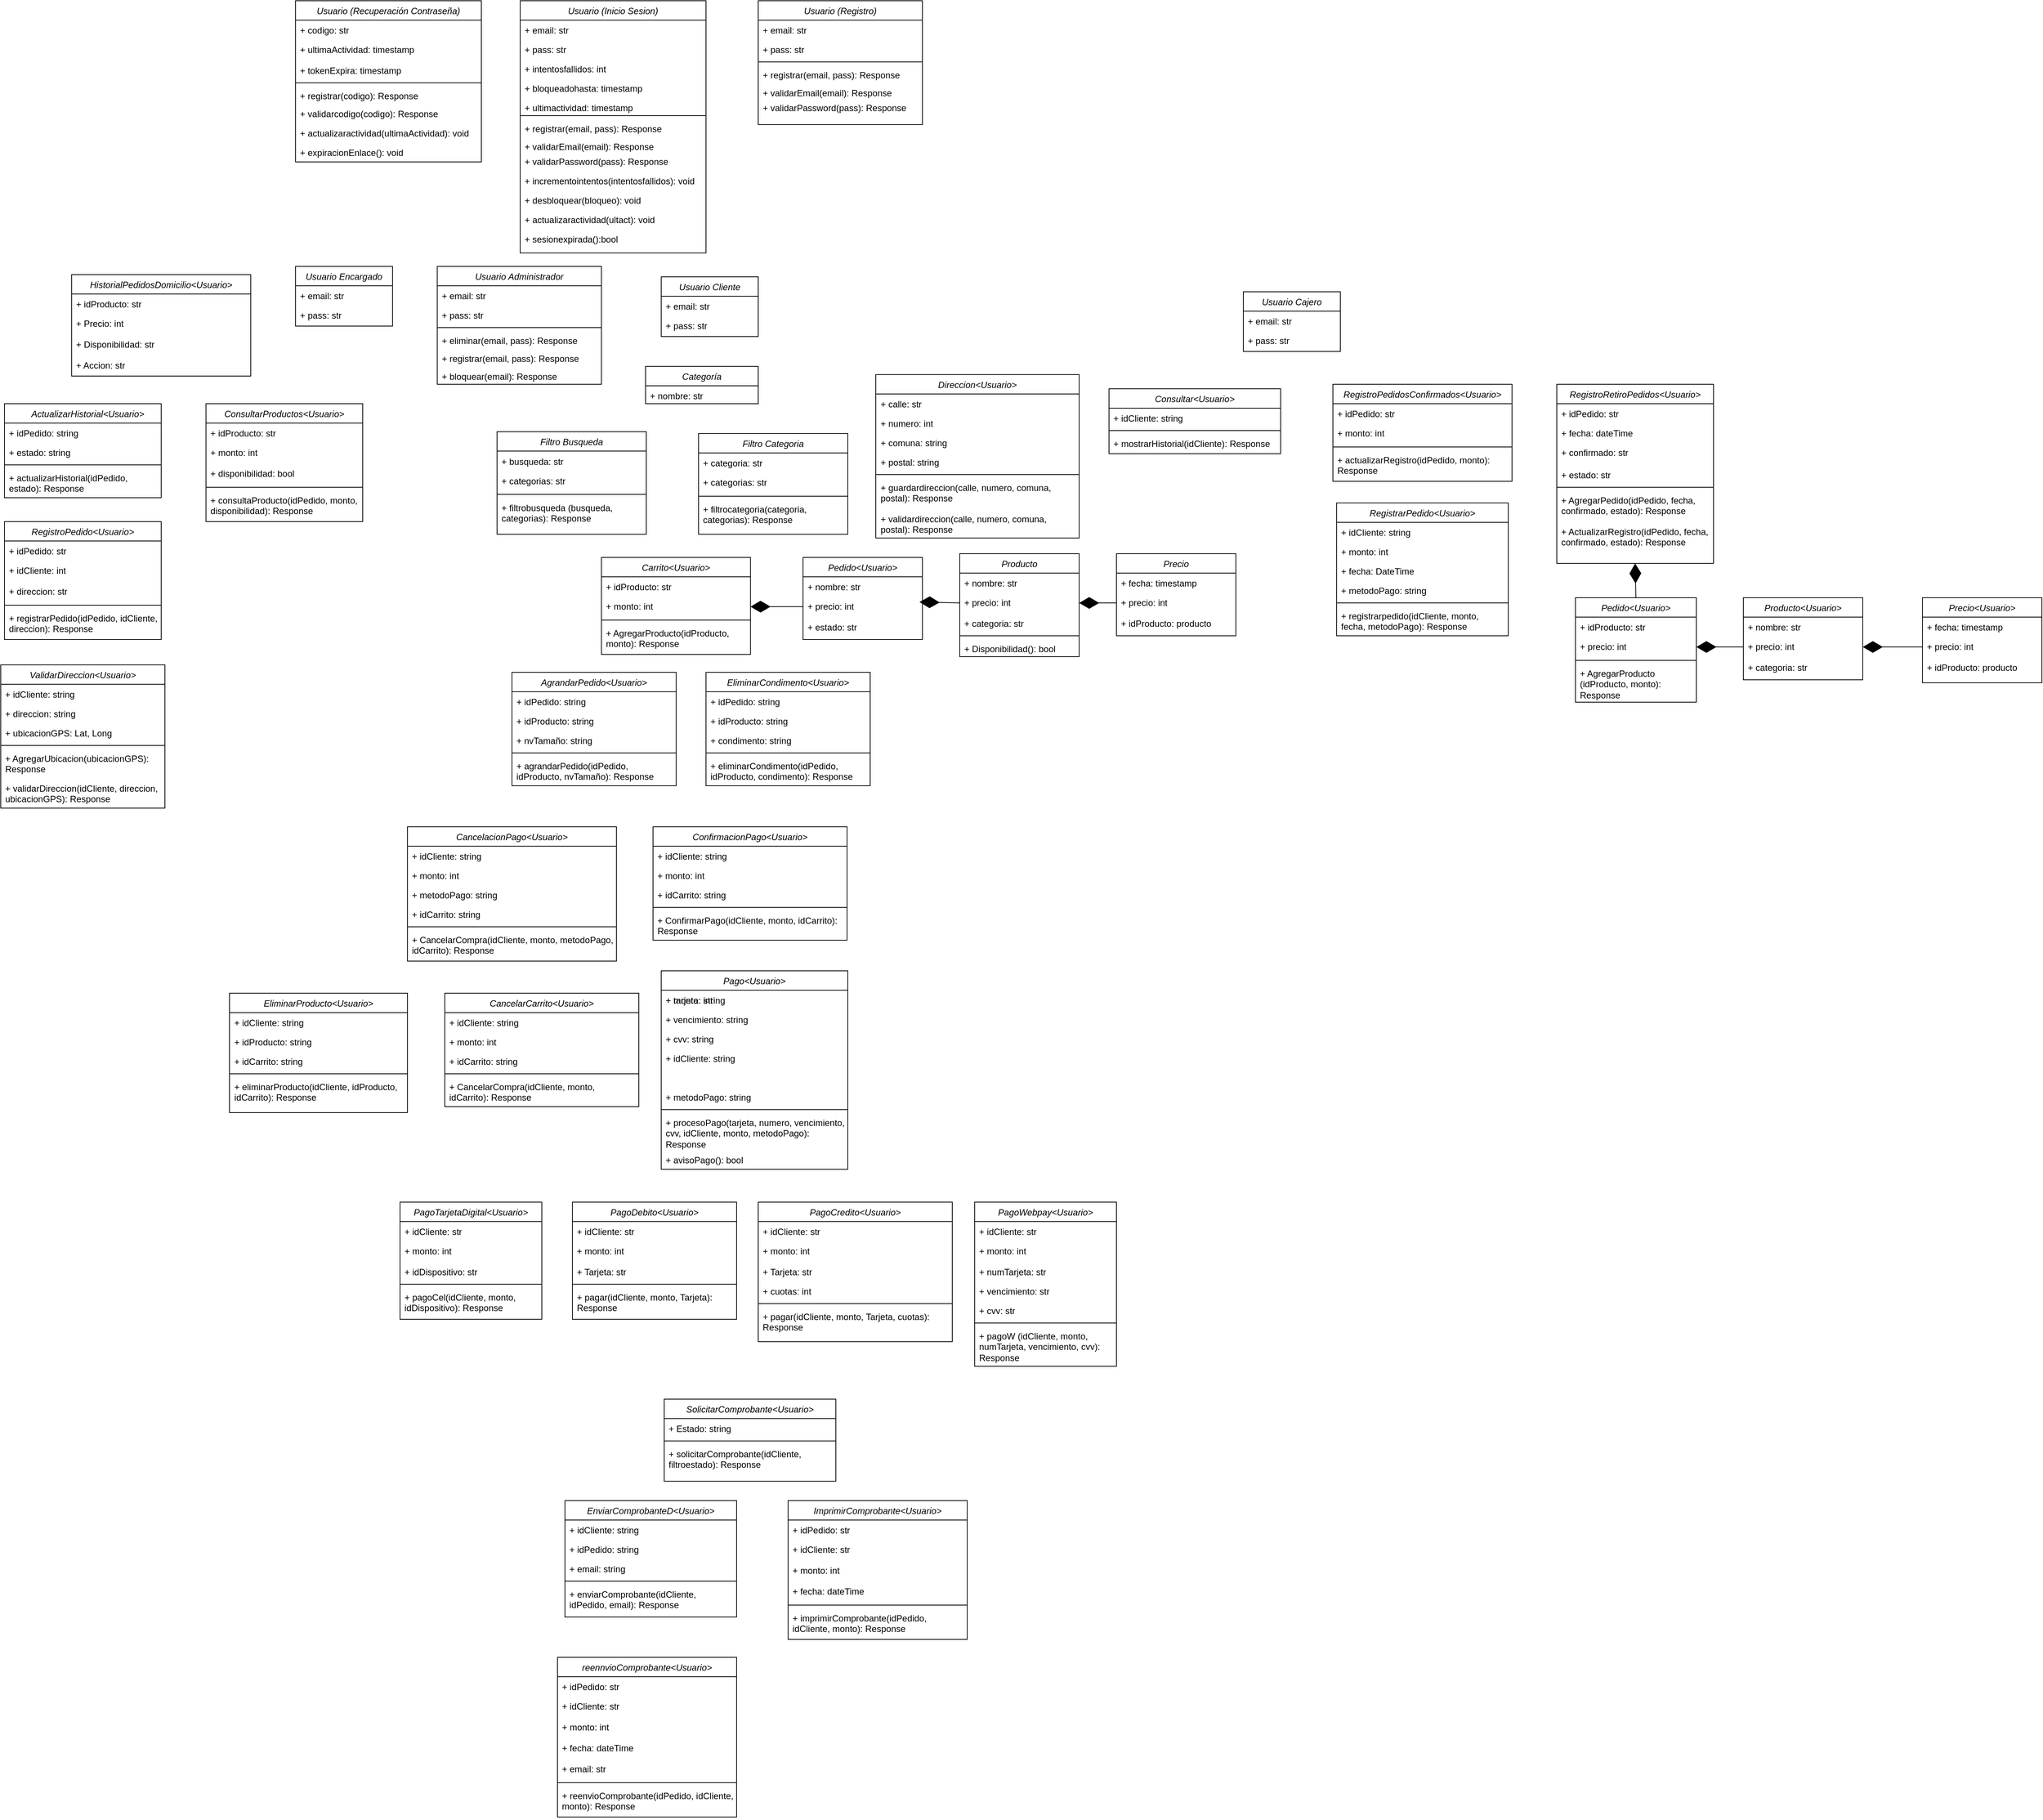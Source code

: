 <mxfile version="28.2.8">
  <diagram id="C5RBs43oDa-KdzZeNtuy" name="Page-1">
    <mxGraphModel dx="2274" dy="2243" grid="1" gridSize="10" guides="1" tooltips="1" connect="1" arrows="1" fold="1" page="1" pageScale="1" pageWidth="827" pageHeight="1169" math="0" shadow="0">
      <root>
        <mxCell id="WIyWlLk6GJQsqaUBKTNV-0" />
        <mxCell id="WIyWlLk6GJQsqaUBKTNV-1" parent="WIyWlLk6GJQsqaUBKTNV-0" />
        <mxCell id="D_atLNyOjQKJW8hiToG2-0" value="Usuario (Registro)" style="swimlane;fontStyle=2;align=center;verticalAlign=top;childLayout=stackLayout;horizontal=1;startSize=26;horizontalStack=0;resizeParent=1;resizeLast=0;collapsible=1;marginBottom=0;rounded=0;shadow=0;strokeWidth=1;" vertex="1" parent="WIyWlLk6GJQsqaUBKTNV-1">
          <mxGeometry x="1280" y="-630" width="220" height="166" as="geometry">
            <mxRectangle x="230" y="140" width="160" height="26" as="alternateBounds" />
          </mxGeometry>
        </mxCell>
        <mxCell id="D_atLNyOjQKJW8hiToG2-1" value="+ email: str" style="text;strokeColor=none;fillColor=none;align=left;verticalAlign=top;spacingLeft=4;spacingRight=4;overflow=hidden;rotatable=0;points=[[0,0.5],[1,0.5]];portConstraint=eastwest;whiteSpace=wrap;html=1;" vertex="1" parent="D_atLNyOjQKJW8hiToG2-0">
          <mxGeometry y="26" width="220" height="26" as="geometry" />
        </mxCell>
        <mxCell id="D_atLNyOjQKJW8hiToG2-2" value="+ pass: str" style="text;strokeColor=none;fillColor=none;align=left;verticalAlign=top;spacingLeft=4;spacingRight=4;overflow=hidden;rotatable=0;points=[[0,0.5],[1,0.5]];portConstraint=eastwest;whiteSpace=wrap;html=1;" vertex="1" parent="D_atLNyOjQKJW8hiToG2-0">
          <mxGeometry y="52" width="220" height="26" as="geometry" />
        </mxCell>
        <mxCell id="D_atLNyOjQKJW8hiToG2-3" value="" style="line;html=1;strokeWidth=1;align=left;verticalAlign=middle;spacingTop=-1;spacingLeft=3;spacingRight=3;rotatable=0;labelPosition=right;points=[];portConstraint=eastwest;" vertex="1" parent="D_atLNyOjQKJW8hiToG2-0">
          <mxGeometry y="78" width="220" height="8" as="geometry" />
        </mxCell>
        <mxCell id="D_atLNyOjQKJW8hiToG2-4" value="+ registrar(email, pass): Response" style="text;strokeColor=none;fillColor=none;align=left;verticalAlign=top;spacingLeft=4;spacingRight=4;overflow=hidden;rotatable=0;points=[[0,0.5],[1,0.5]];portConstraint=eastwest;whiteSpace=wrap;html=1;" vertex="1" parent="D_atLNyOjQKJW8hiToG2-0">
          <mxGeometry y="86" width="220" height="24" as="geometry" />
        </mxCell>
        <mxCell id="D_atLNyOjQKJW8hiToG2-5" value="&lt;div&gt;+ validarEmail(email): Response&lt;/div&gt;&lt;div&gt;&lt;br&gt;&lt;/div&gt;" style="text;strokeColor=none;fillColor=none;align=left;verticalAlign=top;spacingLeft=4;spacingRight=4;overflow=hidden;rotatable=0;points=[[0,0.5],[1,0.5]];portConstraint=eastwest;whiteSpace=wrap;html=1;" vertex="1" parent="D_atLNyOjQKJW8hiToG2-0">
          <mxGeometry y="110" width="220" height="20" as="geometry" />
        </mxCell>
        <mxCell id="D_atLNyOjQKJW8hiToG2-6" value="+ validarPassword(pass): Response" style="text;strokeColor=none;fillColor=none;align=left;verticalAlign=top;spacingLeft=4;spacingRight=4;overflow=hidden;rotatable=0;points=[[0,0.5],[1,0.5]];portConstraint=eastwest;whiteSpace=wrap;html=1;" vertex="1" parent="D_atLNyOjQKJW8hiToG2-0">
          <mxGeometry y="130" width="220" height="26" as="geometry" />
        </mxCell>
        <mxCell id="D_atLNyOjQKJW8hiToG2-7" value="Usuario (Inicio Sesion)" style="swimlane;fontStyle=2;align=center;verticalAlign=top;childLayout=stackLayout;horizontal=1;startSize=26;horizontalStack=0;resizeParent=1;resizeLast=0;collapsible=1;marginBottom=0;rounded=0;shadow=0;strokeWidth=1;" vertex="1" parent="WIyWlLk6GJQsqaUBKTNV-1">
          <mxGeometry x="961" y="-630" width="249" height="338" as="geometry">
            <mxRectangle x="230" y="140" width="160" height="26" as="alternateBounds" />
          </mxGeometry>
        </mxCell>
        <mxCell id="D_atLNyOjQKJW8hiToG2-8" value="+ email: str" style="text;strokeColor=none;fillColor=none;align=left;verticalAlign=top;spacingLeft=4;spacingRight=4;overflow=hidden;rotatable=0;points=[[0,0.5],[1,0.5]];portConstraint=eastwest;whiteSpace=wrap;html=1;" vertex="1" parent="D_atLNyOjQKJW8hiToG2-7">
          <mxGeometry y="26" width="249" height="26" as="geometry" />
        </mxCell>
        <mxCell id="D_atLNyOjQKJW8hiToG2-9" value="+ pass: str" style="text;strokeColor=none;fillColor=none;align=left;verticalAlign=top;spacingLeft=4;spacingRight=4;overflow=hidden;rotatable=0;points=[[0,0.5],[1,0.5]];portConstraint=eastwest;whiteSpace=wrap;html=1;" vertex="1" parent="D_atLNyOjQKJW8hiToG2-7">
          <mxGeometry y="52" width="249" height="26" as="geometry" />
        </mxCell>
        <mxCell id="D_atLNyOjQKJW8hiToG2-10" value="+ intentosfallidos: int" style="text;strokeColor=none;fillColor=none;align=left;verticalAlign=top;spacingLeft=4;spacingRight=4;overflow=hidden;rotatable=0;points=[[0,0.5],[1,0.5]];portConstraint=eastwest;whiteSpace=wrap;html=1;" vertex="1" parent="D_atLNyOjQKJW8hiToG2-7">
          <mxGeometry y="78" width="249" height="26" as="geometry" />
        </mxCell>
        <mxCell id="D_atLNyOjQKJW8hiToG2-11" value="+ bloqueadohasta: timestamp" style="text;strokeColor=none;fillColor=none;align=left;verticalAlign=top;spacingLeft=4;spacingRight=4;overflow=hidden;rotatable=0;points=[[0,0.5],[1,0.5]];portConstraint=eastwest;whiteSpace=wrap;html=1;" vertex="1" parent="D_atLNyOjQKJW8hiToG2-7">
          <mxGeometry y="104" width="249" height="26" as="geometry" />
        </mxCell>
        <mxCell id="D_atLNyOjQKJW8hiToG2-12" value="+ ultimactividad: timestamp" style="text;strokeColor=none;fillColor=none;align=left;verticalAlign=top;spacingLeft=4;spacingRight=4;overflow=hidden;rotatable=0;points=[[0,0.5],[1,0.5]];portConstraint=eastwest;whiteSpace=wrap;html=1;" vertex="1" parent="D_atLNyOjQKJW8hiToG2-7">
          <mxGeometry y="130" width="249" height="20" as="geometry" />
        </mxCell>
        <mxCell id="D_atLNyOjQKJW8hiToG2-13" value="" style="line;html=1;strokeWidth=1;align=left;verticalAlign=middle;spacingTop=-1;spacingLeft=3;spacingRight=3;rotatable=0;labelPosition=right;points=[];portConstraint=eastwest;" vertex="1" parent="D_atLNyOjQKJW8hiToG2-7">
          <mxGeometry y="150" width="249" height="8" as="geometry" />
        </mxCell>
        <mxCell id="D_atLNyOjQKJW8hiToG2-14" value="+ registrar(email, pass): Response" style="text;strokeColor=none;fillColor=none;align=left;verticalAlign=top;spacingLeft=4;spacingRight=4;overflow=hidden;rotatable=0;points=[[0,0.5],[1,0.5]];portConstraint=eastwest;whiteSpace=wrap;html=1;" vertex="1" parent="D_atLNyOjQKJW8hiToG2-7">
          <mxGeometry y="158" width="249" height="24" as="geometry" />
        </mxCell>
        <mxCell id="D_atLNyOjQKJW8hiToG2-15" value="&lt;div&gt;+ validarEmail(email): Response&lt;/div&gt;&lt;div&gt;&lt;br&gt;&lt;/div&gt;" style="text;strokeColor=none;fillColor=none;align=left;verticalAlign=top;spacingLeft=4;spacingRight=4;overflow=hidden;rotatable=0;points=[[0,0.5],[1,0.5]];portConstraint=eastwest;whiteSpace=wrap;html=1;" vertex="1" parent="D_atLNyOjQKJW8hiToG2-7">
          <mxGeometry y="182" width="249" height="20" as="geometry" />
        </mxCell>
        <mxCell id="D_atLNyOjQKJW8hiToG2-16" value="+ validarPassword(pass): Response" style="text;strokeColor=none;fillColor=none;align=left;verticalAlign=top;spacingLeft=4;spacingRight=4;overflow=hidden;rotatable=0;points=[[0,0.5],[1,0.5]];portConstraint=eastwest;whiteSpace=wrap;html=1;" vertex="1" parent="D_atLNyOjQKJW8hiToG2-7">
          <mxGeometry y="202" width="249" height="26" as="geometry" />
        </mxCell>
        <mxCell id="D_atLNyOjQKJW8hiToG2-17" value="+ incrementointentos(intentosfallidos): void" style="text;strokeColor=none;fillColor=none;align=left;verticalAlign=top;spacingLeft=4;spacingRight=4;overflow=hidden;rotatable=0;points=[[0,0.5],[1,0.5]];portConstraint=eastwest;whiteSpace=wrap;html=1;" vertex="1" parent="D_atLNyOjQKJW8hiToG2-7">
          <mxGeometry y="228" width="249" height="26" as="geometry" />
        </mxCell>
        <mxCell id="D_atLNyOjQKJW8hiToG2-18" value="+ desbloquear(bloqueo): void" style="text;strokeColor=none;fillColor=none;align=left;verticalAlign=top;spacingLeft=4;spacingRight=4;overflow=hidden;rotatable=0;points=[[0,0.5],[1,0.5]];portConstraint=eastwest;whiteSpace=wrap;html=1;" vertex="1" parent="D_atLNyOjQKJW8hiToG2-7">
          <mxGeometry y="254" width="249" height="26" as="geometry" />
        </mxCell>
        <mxCell id="D_atLNyOjQKJW8hiToG2-19" value="+ actualizaractividad(ultact): void" style="text;strokeColor=none;fillColor=none;align=left;verticalAlign=top;spacingLeft=4;spacingRight=4;overflow=hidden;rotatable=0;points=[[0,0.5],[1,0.5]];portConstraint=eastwest;whiteSpace=wrap;html=1;" vertex="1" parent="D_atLNyOjQKJW8hiToG2-7">
          <mxGeometry y="280" width="249" height="26" as="geometry" />
        </mxCell>
        <mxCell id="D_atLNyOjQKJW8hiToG2-20" value="+ sesionexpirada():bool" style="text;strokeColor=none;fillColor=none;align=left;verticalAlign=top;spacingLeft=4;spacingRight=4;overflow=hidden;rotatable=0;points=[[0,0.5],[1,0.5]];portConstraint=eastwest;whiteSpace=wrap;html=1;" vertex="1" parent="D_atLNyOjQKJW8hiToG2-7">
          <mxGeometry y="306" width="249" height="26" as="geometry" />
        </mxCell>
        <mxCell id="D_atLNyOjQKJW8hiToG2-21" value="Usuario (Recuperación Contraseña)" style="swimlane;fontStyle=2;align=center;verticalAlign=top;childLayout=stackLayout;horizontal=1;startSize=26;horizontalStack=0;resizeParent=1;resizeLast=0;collapsible=1;marginBottom=0;rounded=0;shadow=0;strokeWidth=1;" vertex="1" parent="WIyWlLk6GJQsqaUBKTNV-1">
          <mxGeometry x="660" y="-630" width="249" height="216" as="geometry">
            <mxRectangle x="230" y="140" width="160" height="26" as="alternateBounds" />
          </mxGeometry>
        </mxCell>
        <mxCell id="D_atLNyOjQKJW8hiToG2-22" value="+ codigo: str" style="text;strokeColor=none;fillColor=none;align=left;verticalAlign=top;spacingLeft=4;spacingRight=4;overflow=hidden;rotatable=0;points=[[0,0.5],[1,0.5]];portConstraint=eastwest;whiteSpace=wrap;html=1;" vertex="1" parent="D_atLNyOjQKJW8hiToG2-21">
          <mxGeometry y="26" width="249" height="26" as="geometry" />
        </mxCell>
        <mxCell id="D_atLNyOjQKJW8hiToG2-23" value="+ ultimaActividad: timestamp" style="text;strokeColor=none;fillColor=none;align=left;verticalAlign=top;spacingLeft=4;spacingRight=4;overflow=hidden;rotatable=0;points=[[0,0.5],[1,0.5]];portConstraint=eastwest;whiteSpace=wrap;html=1;" vertex="1" parent="D_atLNyOjQKJW8hiToG2-21">
          <mxGeometry y="52" width="249" height="28" as="geometry" />
        </mxCell>
        <mxCell id="D_atLNyOjQKJW8hiToG2-24" value="+ tokenExpira: timestamp" style="text;strokeColor=none;fillColor=none;align=left;verticalAlign=top;spacingLeft=4;spacingRight=4;overflow=hidden;rotatable=0;points=[[0,0.5],[1,0.5]];portConstraint=eastwest;whiteSpace=wrap;html=1;" vertex="1" parent="D_atLNyOjQKJW8hiToG2-21">
          <mxGeometry y="80" width="249" height="26" as="geometry" />
        </mxCell>
        <mxCell id="D_atLNyOjQKJW8hiToG2-25" value="" style="line;html=1;strokeWidth=1;align=left;verticalAlign=middle;spacingTop=-1;spacingLeft=3;spacingRight=3;rotatable=0;labelPosition=right;points=[];portConstraint=eastwest;" vertex="1" parent="D_atLNyOjQKJW8hiToG2-21">
          <mxGeometry y="106" width="249" height="8" as="geometry" />
        </mxCell>
        <mxCell id="D_atLNyOjQKJW8hiToG2-26" value="+ registrar(codigo): Response" style="text;strokeColor=none;fillColor=none;align=left;verticalAlign=top;spacingLeft=4;spacingRight=4;overflow=hidden;rotatable=0;points=[[0,0.5],[1,0.5]];portConstraint=eastwest;whiteSpace=wrap;html=1;" vertex="1" parent="D_atLNyOjQKJW8hiToG2-21">
          <mxGeometry y="114" width="249" height="24" as="geometry" />
        </mxCell>
        <mxCell id="D_atLNyOjQKJW8hiToG2-27" value="+ validarcodigo(codigo): Response" style="text;strokeColor=none;fillColor=none;align=left;verticalAlign=top;spacingLeft=4;spacingRight=4;overflow=hidden;rotatable=0;points=[[0,0.5],[1,0.5]];portConstraint=eastwest;whiteSpace=wrap;html=1;" vertex="1" parent="D_atLNyOjQKJW8hiToG2-21">
          <mxGeometry y="138" width="249" height="26" as="geometry" />
        </mxCell>
        <mxCell id="D_atLNyOjQKJW8hiToG2-28" value="+ actualizaractividad(ultimaActividad): void" style="text;strokeColor=none;fillColor=none;align=left;verticalAlign=top;spacingLeft=4;spacingRight=4;overflow=hidden;rotatable=0;points=[[0,0.5],[1,0.5]];portConstraint=eastwest;whiteSpace=wrap;html=1;" vertex="1" parent="D_atLNyOjQKJW8hiToG2-21">
          <mxGeometry y="164" width="249" height="26" as="geometry" />
        </mxCell>
        <mxCell id="D_atLNyOjQKJW8hiToG2-29" value="+ expiracionEnlace(): void" style="text;strokeColor=none;fillColor=none;align=left;verticalAlign=top;spacingLeft=4;spacingRight=4;overflow=hidden;rotatable=0;points=[[0,0.5],[1,0.5]];portConstraint=eastwest;whiteSpace=wrap;html=1;" vertex="1" parent="D_atLNyOjQKJW8hiToG2-21">
          <mxGeometry y="190" width="249" height="26" as="geometry" />
        </mxCell>
        <mxCell id="D_atLNyOjQKJW8hiToG2-30" value="Usuario Cliente" style="swimlane;fontStyle=2;align=center;verticalAlign=top;childLayout=stackLayout;horizontal=1;startSize=26;horizontalStack=0;resizeParent=1;resizeLast=0;collapsible=1;marginBottom=0;rounded=0;shadow=0;strokeWidth=1;" vertex="1" parent="WIyWlLk6GJQsqaUBKTNV-1">
          <mxGeometry x="1150" y="-260" width="130" height="80" as="geometry">
            <mxRectangle x="230" y="140" width="160" height="26" as="alternateBounds" />
          </mxGeometry>
        </mxCell>
        <mxCell id="D_atLNyOjQKJW8hiToG2-31" value="+ email: str" style="text;strokeColor=none;fillColor=none;align=left;verticalAlign=top;spacingLeft=4;spacingRight=4;overflow=hidden;rotatable=0;points=[[0,0.5],[1,0.5]];portConstraint=eastwest;whiteSpace=wrap;html=1;" vertex="1" parent="D_atLNyOjQKJW8hiToG2-30">
          <mxGeometry y="26" width="130" height="26" as="geometry" />
        </mxCell>
        <mxCell id="D_atLNyOjQKJW8hiToG2-32" value="+ pass: str" style="text;strokeColor=none;fillColor=none;align=left;verticalAlign=top;spacingLeft=4;spacingRight=4;overflow=hidden;rotatable=0;points=[[0,0.5],[1,0.5]];portConstraint=eastwest;whiteSpace=wrap;html=1;" vertex="1" parent="D_atLNyOjQKJW8hiToG2-30">
          <mxGeometry y="52" width="130" height="26" as="geometry" />
        </mxCell>
        <mxCell id="D_atLNyOjQKJW8hiToG2-33" value="Usuario Administrador" style="swimlane;fontStyle=2;align=center;verticalAlign=top;childLayout=stackLayout;horizontal=1;startSize=26;horizontalStack=0;resizeParent=1;resizeLast=0;collapsible=1;marginBottom=0;rounded=0;shadow=0;strokeWidth=1;" vertex="1" parent="WIyWlLk6GJQsqaUBKTNV-1">
          <mxGeometry x="849.88" y="-274" width="220" height="158" as="geometry">
            <mxRectangle x="230" y="140" width="160" height="26" as="alternateBounds" />
          </mxGeometry>
        </mxCell>
        <mxCell id="D_atLNyOjQKJW8hiToG2-34" value="+ email: str" style="text;strokeColor=none;fillColor=none;align=left;verticalAlign=top;spacingLeft=4;spacingRight=4;overflow=hidden;rotatable=0;points=[[0,0.5],[1,0.5]];portConstraint=eastwest;whiteSpace=wrap;html=1;" vertex="1" parent="D_atLNyOjQKJW8hiToG2-33">
          <mxGeometry y="26" width="220" height="26" as="geometry" />
        </mxCell>
        <mxCell id="D_atLNyOjQKJW8hiToG2-35" value="+ pass: str" style="text;strokeColor=none;fillColor=none;align=left;verticalAlign=top;spacingLeft=4;spacingRight=4;overflow=hidden;rotatable=0;points=[[0,0.5],[1,0.5]];portConstraint=eastwest;whiteSpace=wrap;html=1;" vertex="1" parent="D_atLNyOjQKJW8hiToG2-33">
          <mxGeometry y="52" width="220" height="26" as="geometry" />
        </mxCell>
        <mxCell id="D_atLNyOjQKJW8hiToG2-36" value="" style="line;html=1;strokeWidth=1;align=left;verticalAlign=middle;spacingTop=-1;spacingLeft=3;spacingRight=3;rotatable=0;labelPosition=right;points=[];portConstraint=eastwest;" vertex="1" parent="D_atLNyOjQKJW8hiToG2-33">
          <mxGeometry y="78" width="220" height="8" as="geometry" />
        </mxCell>
        <mxCell id="D_atLNyOjQKJW8hiToG2-37" value="+ eliminar(email, pass): Response" style="text;strokeColor=none;fillColor=none;align=left;verticalAlign=top;spacingLeft=4;spacingRight=4;overflow=hidden;rotatable=0;points=[[0,0.5],[1,0.5]];portConstraint=eastwest;whiteSpace=wrap;html=1;" vertex="1" parent="D_atLNyOjQKJW8hiToG2-33">
          <mxGeometry y="86" width="220" height="24" as="geometry" />
        </mxCell>
        <mxCell id="D_atLNyOjQKJW8hiToG2-38" value="+ registrar(email, pass): Response" style="text;strokeColor=none;fillColor=none;align=left;verticalAlign=top;spacingLeft=4;spacingRight=4;overflow=hidden;rotatable=0;points=[[0,0.5],[1,0.5]];portConstraint=eastwest;whiteSpace=wrap;html=1;" vertex="1" parent="D_atLNyOjQKJW8hiToG2-33">
          <mxGeometry y="110" width="220" height="24" as="geometry" />
        </mxCell>
        <mxCell id="D_atLNyOjQKJW8hiToG2-39" value="+ bloquear(email): Response" style="text;strokeColor=none;fillColor=none;align=left;verticalAlign=top;spacingLeft=4;spacingRight=4;overflow=hidden;rotatable=0;points=[[0,0.5],[1,0.5]];portConstraint=eastwest;whiteSpace=wrap;html=1;" vertex="1" parent="D_atLNyOjQKJW8hiToG2-33">
          <mxGeometry y="134" width="220" height="24" as="geometry" />
        </mxCell>
        <mxCell id="D_atLNyOjQKJW8hiToG2-40" value="Filtro Categoria" style="swimlane;fontStyle=2;align=center;verticalAlign=top;childLayout=stackLayout;horizontal=1;startSize=26;horizontalStack=0;resizeParent=1;resizeLast=0;collapsible=1;marginBottom=0;rounded=0;shadow=0;strokeWidth=1;" vertex="1" parent="WIyWlLk6GJQsqaUBKTNV-1">
          <mxGeometry x="1200" y="-50" width="200" height="135" as="geometry">
            <mxRectangle x="230" y="140" width="160" height="26" as="alternateBounds" />
          </mxGeometry>
        </mxCell>
        <mxCell id="D_atLNyOjQKJW8hiToG2-41" value="+ categoria: str" style="text;strokeColor=none;fillColor=none;align=left;verticalAlign=top;spacingLeft=4;spacingRight=4;overflow=hidden;rotatable=0;points=[[0,0.5],[1,0.5]];portConstraint=eastwest;whiteSpace=wrap;html=1;" vertex="1" parent="D_atLNyOjQKJW8hiToG2-40">
          <mxGeometry y="26" width="200" height="26" as="geometry" />
        </mxCell>
        <mxCell id="D_atLNyOjQKJW8hiToG2-42" value="+ categorias: str" style="text;strokeColor=none;fillColor=none;align=left;verticalAlign=top;spacingLeft=4;spacingRight=4;overflow=hidden;rotatable=0;points=[[0,0.5],[1,0.5]];portConstraint=eastwest;whiteSpace=wrap;html=1;" vertex="1" parent="D_atLNyOjQKJW8hiToG2-40">
          <mxGeometry y="52" width="200" height="28" as="geometry" />
        </mxCell>
        <mxCell id="D_atLNyOjQKJW8hiToG2-43" value="" style="line;html=1;strokeWidth=1;align=left;verticalAlign=middle;spacingTop=-1;spacingLeft=3;spacingRight=3;rotatable=0;labelPosition=right;points=[];portConstraint=eastwest;" vertex="1" parent="D_atLNyOjQKJW8hiToG2-40">
          <mxGeometry y="80" width="200" height="8" as="geometry" />
        </mxCell>
        <mxCell id="D_atLNyOjQKJW8hiToG2-44" value="+ filtrocategoria(categoria, categorias): Response" style="text;strokeColor=none;fillColor=none;align=left;verticalAlign=top;spacingLeft=4;spacingRight=4;overflow=hidden;rotatable=0;points=[[0,0.5],[1,0.5]];portConstraint=eastwest;whiteSpace=wrap;html=1;" vertex="1" parent="D_atLNyOjQKJW8hiToG2-40">
          <mxGeometry y="88" width="200" height="42" as="geometry" />
        </mxCell>
        <mxCell id="D_atLNyOjQKJW8hiToG2-45" value="Filtro Busqueda" style="swimlane;fontStyle=2;align=center;verticalAlign=top;childLayout=stackLayout;horizontal=1;startSize=26;horizontalStack=0;resizeParent=1;resizeLast=0;collapsible=1;marginBottom=0;rounded=0;shadow=0;strokeWidth=1;" vertex="1" parent="WIyWlLk6GJQsqaUBKTNV-1">
          <mxGeometry x="930" y="-52.5" width="200" height="137.5" as="geometry">
            <mxRectangle x="230" y="140" width="160" height="26" as="alternateBounds" />
          </mxGeometry>
        </mxCell>
        <mxCell id="D_atLNyOjQKJW8hiToG2-46" value="+ busqueda: str" style="text;strokeColor=none;fillColor=none;align=left;verticalAlign=top;spacingLeft=4;spacingRight=4;overflow=hidden;rotatable=0;points=[[0,0.5],[1,0.5]];portConstraint=eastwest;whiteSpace=wrap;html=1;" vertex="1" parent="D_atLNyOjQKJW8hiToG2-45">
          <mxGeometry y="26" width="200" height="26" as="geometry" />
        </mxCell>
        <mxCell id="D_atLNyOjQKJW8hiToG2-47" value="+ categorias: str" style="text;strokeColor=none;fillColor=none;align=left;verticalAlign=top;spacingLeft=4;spacingRight=4;overflow=hidden;rotatable=0;points=[[0,0.5],[1,0.5]];portConstraint=eastwest;whiteSpace=wrap;html=1;" vertex="1" parent="D_atLNyOjQKJW8hiToG2-45">
          <mxGeometry y="52" width="200" height="28" as="geometry" />
        </mxCell>
        <mxCell id="D_atLNyOjQKJW8hiToG2-48" value="" style="line;html=1;strokeWidth=1;align=left;verticalAlign=middle;spacingTop=-1;spacingLeft=3;spacingRight=3;rotatable=0;labelPosition=right;points=[];portConstraint=eastwest;" vertex="1" parent="D_atLNyOjQKJW8hiToG2-45">
          <mxGeometry y="80" width="200" height="8" as="geometry" />
        </mxCell>
        <mxCell id="D_atLNyOjQKJW8hiToG2-49" value="+ filtrobusqueda (busqueda, categorias): Response" style="text;strokeColor=none;fillColor=none;align=left;verticalAlign=top;spacingLeft=4;spacingRight=4;overflow=hidden;rotatable=0;points=[[0,0.5],[1,0.5]];portConstraint=eastwest;whiteSpace=wrap;html=1;" vertex="1" parent="D_atLNyOjQKJW8hiToG2-45">
          <mxGeometry y="88" width="200" height="42" as="geometry" />
        </mxCell>
        <mxCell id="D_atLNyOjQKJW8hiToG2-50" value="Categoría" style="swimlane;fontStyle=2;align=center;verticalAlign=top;childLayout=stackLayout;horizontal=1;startSize=26;horizontalStack=0;resizeParent=1;resizeLast=0;collapsible=1;marginBottom=0;rounded=0;shadow=0;strokeWidth=1;" vertex="1" parent="WIyWlLk6GJQsqaUBKTNV-1">
          <mxGeometry x="1129" y="-140" width="151" height="50" as="geometry">
            <mxRectangle x="230" y="140" width="160" height="26" as="alternateBounds" />
          </mxGeometry>
        </mxCell>
        <mxCell id="D_atLNyOjQKJW8hiToG2-51" value="+ nombre: str" style="text;strokeColor=none;fillColor=none;align=left;verticalAlign=top;spacingLeft=4;spacingRight=4;overflow=hidden;rotatable=0;points=[[0,0.5],[1,0.5]];portConstraint=eastwest;whiteSpace=wrap;html=1;" vertex="1" parent="D_atLNyOjQKJW8hiToG2-50">
          <mxGeometry y="26" width="151" height="24" as="geometry" />
        </mxCell>
        <mxCell id="D_atLNyOjQKJW8hiToG2-52" value="PagoWebpay&lt;Usuario&gt;" style="swimlane;fontStyle=2;align=center;verticalAlign=top;childLayout=stackLayout;horizontal=1;startSize=26;horizontalStack=0;resizeParent=1;resizeLast=0;collapsible=1;marginBottom=0;rounded=0;shadow=0;strokeWidth=1;" vertex="1" parent="WIyWlLk6GJQsqaUBKTNV-1">
          <mxGeometry x="1570" y="980" width="190" height="220" as="geometry">
            <mxRectangle x="230" y="140" width="160" height="26" as="alternateBounds" />
          </mxGeometry>
        </mxCell>
        <mxCell id="D_atLNyOjQKJW8hiToG2-53" value="+ idCliente: str" style="text;strokeColor=none;fillColor=none;align=left;verticalAlign=top;spacingLeft=4;spacingRight=4;overflow=hidden;rotatable=0;points=[[0,0.5],[1,0.5]];portConstraint=eastwest;whiteSpace=wrap;html=1;" vertex="1" parent="D_atLNyOjQKJW8hiToG2-52">
          <mxGeometry y="26" width="190" height="26" as="geometry" />
        </mxCell>
        <mxCell id="D_atLNyOjQKJW8hiToG2-54" value="+ monto: int" style="text;strokeColor=none;fillColor=none;align=left;verticalAlign=top;spacingLeft=4;spacingRight=4;overflow=hidden;rotatable=0;points=[[0,0.5],[1,0.5]];portConstraint=eastwest;whiteSpace=wrap;html=1;" vertex="1" parent="D_atLNyOjQKJW8hiToG2-52">
          <mxGeometry y="52" width="190" height="28" as="geometry" />
        </mxCell>
        <mxCell id="D_atLNyOjQKJW8hiToG2-55" value="+ numTarjeta: str" style="text;strokeColor=none;fillColor=none;align=left;verticalAlign=top;spacingLeft=4;spacingRight=4;overflow=hidden;rotatable=0;points=[[0,0.5],[1,0.5]];portConstraint=eastwest;whiteSpace=wrap;html=1;" vertex="1" parent="D_atLNyOjQKJW8hiToG2-52">
          <mxGeometry y="80" width="190" height="26" as="geometry" />
        </mxCell>
        <mxCell id="D_atLNyOjQKJW8hiToG2-56" value="+ vencimiento: str" style="text;strokeColor=none;fillColor=none;align=left;verticalAlign=top;spacingLeft=4;spacingRight=4;overflow=hidden;rotatable=0;points=[[0,0.5],[1,0.5]];portConstraint=eastwest;whiteSpace=wrap;html=1;" vertex="1" parent="D_atLNyOjQKJW8hiToG2-52">
          <mxGeometry y="106" width="190" height="26" as="geometry" />
        </mxCell>
        <mxCell id="D_atLNyOjQKJW8hiToG2-57" value="+ cvv: str" style="text;strokeColor=none;fillColor=none;align=left;verticalAlign=top;spacingLeft=4;spacingRight=4;overflow=hidden;rotatable=0;points=[[0,0.5],[1,0.5]];portConstraint=eastwest;whiteSpace=wrap;html=1;" vertex="1" parent="D_atLNyOjQKJW8hiToG2-52">
          <mxGeometry y="132" width="190" height="26" as="geometry" />
        </mxCell>
        <mxCell id="D_atLNyOjQKJW8hiToG2-58" value="" style="line;html=1;strokeWidth=1;align=left;verticalAlign=middle;spacingTop=-1;spacingLeft=3;spacingRight=3;rotatable=0;labelPosition=right;points=[];portConstraint=eastwest;" vertex="1" parent="D_atLNyOjQKJW8hiToG2-52">
          <mxGeometry y="158" width="190" height="8" as="geometry" />
        </mxCell>
        <mxCell id="D_atLNyOjQKJW8hiToG2-59" value="+ pagoW (idCliente, monto, numTarjeta, vencimiento, cvv): Response" style="text;strokeColor=none;fillColor=none;align=left;verticalAlign=top;spacingLeft=4;spacingRight=4;overflow=hidden;rotatable=0;points=[[0,0.5],[1,0.5]];portConstraint=eastwest;whiteSpace=wrap;html=1;" vertex="1" parent="D_atLNyOjQKJW8hiToG2-52">
          <mxGeometry y="166" width="190" height="54" as="geometry" />
        </mxCell>
        <mxCell id="D_atLNyOjQKJW8hiToG2-60" value="PagoTarjetaDigital&lt;Usuario&gt;" style="swimlane;fontStyle=2;align=center;verticalAlign=top;childLayout=stackLayout;horizontal=1;startSize=26;horizontalStack=0;resizeParent=1;resizeLast=0;collapsible=1;marginBottom=0;rounded=0;shadow=0;strokeWidth=1;" vertex="1" parent="WIyWlLk6GJQsqaUBKTNV-1">
          <mxGeometry x="800" y="980" width="190" height="157" as="geometry">
            <mxRectangle x="230" y="140" width="160" height="26" as="alternateBounds" />
          </mxGeometry>
        </mxCell>
        <mxCell id="D_atLNyOjQKJW8hiToG2-61" value="+ idCliente: str" style="text;strokeColor=none;fillColor=none;align=left;verticalAlign=top;spacingLeft=4;spacingRight=4;overflow=hidden;rotatable=0;points=[[0,0.5],[1,0.5]];portConstraint=eastwest;whiteSpace=wrap;html=1;" vertex="1" parent="D_atLNyOjQKJW8hiToG2-60">
          <mxGeometry y="26" width="190" height="26" as="geometry" />
        </mxCell>
        <mxCell id="D_atLNyOjQKJW8hiToG2-62" value="+ monto: int" style="text;strokeColor=none;fillColor=none;align=left;verticalAlign=top;spacingLeft=4;spacingRight=4;overflow=hidden;rotatable=0;points=[[0,0.5],[1,0.5]];portConstraint=eastwest;whiteSpace=wrap;html=1;" vertex="1" parent="D_atLNyOjQKJW8hiToG2-60">
          <mxGeometry y="52" width="190" height="28" as="geometry" />
        </mxCell>
        <mxCell id="D_atLNyOjQKJW8hiToG2-63" value="+ idDispositivo: str" style="text;strokeColor=none;fillColor=none;align=left;verticalAlign=top;spacingLeft=4;spacingRight=4;overflow=hidden;rotatable=0;points=[[0,0.5],[1,0.5]];portConstraint=eastwest;whiteSpace=wrap;html=1;" vertex="1" parent="D_atLNyOjQKJW8hiToG2-60">
          <mxGeometry y="80" width="190" height="26" as="geometry" />
        </mxCell>
        <mxCell id="D_atLNyOjQKJW8hiToG2-64" value="" style="line;html=1;strokeWidth=1;align=left;verticalAlign=middle;spacingTop=-1;spacingLeft=3;spacingRight=3;rotatable=0;labelPosition=right;points=[];portConstraint=eastwest;" vertex="1" parent="D_atLNyOjQKJW8hiToG2-60">
          <mxGeometry y="106" width="190" height="8" as="geometry" />
        </mxCell>
        <mxCell id="D_atLNyOjQKJW8hiToG2-65" value="+ pagoCel(idCliente, monto, idDispositivo): Response" style="text;strokeColor=none;fillColor=none;align=left;verticalAlign=top;spacingLeft=4;spacingRight=4;overflow=hidden;rotatable=0;points=[[0,0.5],[1,0.5]];portConstraint=eastwest;whiteSpace=wrap;html=1;" vertex="1" parent="D_atLNyOjQKJW8hiToG2-60">
          <mxGeometry y="114" width="190" height="36" as="geometry" />
        </mxCell>
        <mxCell id="D_atLNyOjQKJW8hiToG2-66" value="Carrito&lt;Usuario&gt;" style="swimlane;fontStyle=2;align=center;verticalAlign=top;childLayout=stackLayout;horizontal=1;startSize=26;horizontalStack=0;resizeParent=1;resizeLast=0;collapsible=1;marginBottom=0;rounded=0;shadow=0;strokeWidth=1;" vertex="1" parent="WIyWlLk6GJQsqaUBKTNV-1">
          <mxGeometry x="1069.88" y="116" width="199.75" height="130" as="geometry">
            <mxRectangle x="230" y="140" width="160" height="26" as="alternateBounds" />
          </mxGeometry>
        </mxCell>
        <mxCell id="D_atLNyOjQKJW8hiToG2-67" value="+ idProducto: str" style="text;strokeColor=none;fillColor=none;align=left;verticalAlign=top;spacingLeft=4;spacingRight=4;overflow=hidden;rotatable=0;points=[[0,0.5],[1,0.5]];portConstraint=eastwest;whiteSpace=wrap;html=1;" vertex="1" parent="D_atLNyOjQKJW8hiToG2-66">
          <mxGeometry y="26" width="199.75" height="26" as="geometry" />
        </mxCell>
        <mxCell id="D_atLNyOjQKJW8hiToG2-68" value="+ monto: int" style="text;strokeColor=none;fillColor=none;align=left;verticalAlign=top;spacingLeft=4;spacingRight=4;overflow=hidden;rotatable=0;points=[[0,0.5],[1,0.5]];portConstraint=eastwest;whiteSpace=wrap;html=1;" vertex="1" parent="D_atLNyOjQKJW8hiToG2-66">
          <mxGeometry y="52" width="199.75" height="28" as="geometry" />
        </mxCell>
        <mxCell id="D_atLNyOjQKJW8hiToG2-69" value="" style="line;html=1;strokeWidth=1;align=left;verticalAlign=middle;spacingTop=-1;spacingLeft=3;spacingRight=3;rotatable=0;labelPosition=right;points=[];portConstraint=eastwest;" vertex="1" parent="D_atLNyOjQKJW8hiToG2-66">
          <mxGeometry y="80" width="199.75" height="8" as="geometry" />
        </mxCell>
        <mxCell id="D_atLNyOjQKJW8hiToG2-70" value="+ AgregarProducto(idProducto, monto): Response" style="text;strokeColor=none;fillColor=none;align=left;verticalAlign=top;spacingLeft=4;spacingRight=4;overflow=hidden;rotatable=0;points=[[0,0.5],[1,0.5]];portConstraint=eastwest;whiteSpace=wrap;html=1;" vertex="1" parent="D_atLNyOjQKJW8hiToG2-66">
          <mxGeometry y="88" width="199.75" height="42" as="geometry" />
        </mxCell>
        <mxCell id="D_atLNyOjQKJW8hiToG2-71" style="edgeStyle=none;curved=1;rounded=0;orthogonalLoop=1;jettySize=auto;html=1;exitX=0.75;exitY=0;exitDx=0;exitDy=0;fontSize=12;startSize=8;endSize=8;movable=0;resizable=0;rotatable=0;deletable=0;editable=0;locked=1;connectable=0;" edge="1" parent="WIyWlLk6GJQsqaUBKTNV-1">
          <mxGeometry relative="1" as="geometry">
            <mxPoint x="1286.25" y="739" as="sourcePoint" />
            <mxPoint x="1286.25" y="739" as="targetPoint" />
          </mxGeometry>
        </mxCell>
        <mxCell id="D_atLNyOjQKJW8hiToG2-72" value="Producto" style="swimlane;fontStyle=2;align=center;verticalAlign=top;childLayout=stackLayout;horizontal=1;startSize=26;horizontalStack=0;resizeParent=1;resizeLast=0;collapsible=1;marginBottom=0;rounded=0;shadow=0;strokeWidth=1;" vertex="1" parent="WIyWlLk6GJQsqaUBKTNV-1">
          <mxGeometry x="1550" y="111" width="160" height="138" as="geometry">
            <mxRectangle x="230" y="140" width="160" height="26" as="alternateBounds" />
          </mxGeometry>
        </mxCell>
        <mxCell id="D_atLNyOjQKJW8hiToG2-73" value="+ nombre: str" style="text;strokeColor=none;fillColor=none;align=left;verticalAlign=top;spacingLeft=4;spacingRight=4;overflow=hidden;rotatable=0;points=[[0,0.5],[1,0.5]];portConstraint=eastwest;whiteSpace=wrap;html=1;" vertex="1" parent="D_atLNyOjQKJW8hiToG2-72">
          <mxGeometry y="26" width="160" height="26" as="geometry" />
        </mxCell>
        <mxCell id="D_atLNyOjQKJW8hiToG2-74" value="+ precio: int" style="text;strokeColor=none;fillColor=none;align=left;verticalAlign=top;spacingLeft=4;spacingRight=4;overflow=hidden;rotatable=0;points=[[0,0.5],[1,0.5]];portConstraint=eastwest;whiteSpace=wrap;html=1;" vertex="1" parent="D_atLNyOjQKJW8hiToG2-72">
          <mxGeometry y="52" width="160" height="28" as="geometry" />
        </mxCell>
        <mxCell id="D_atLNyOjQKJW8hiToG2-75" value="+ categoria: str" style="text;strokeColor=none;fillColor=none;align=left;verticalAlign=top;spacingLeft=4;spacingRight=4;overflow=hidden;rotatable=0;points=[[0,0.5],[1,0.5]];portConstraint=eastwest;whiteSpace=wrap;html=1;" vertex="1" parent="D_atLNyOjQKJW8hiToG2-72">
          <mxGeometry y="80" width="160" height="26" as="geometry" />
        </mxCell>
        <mxCell id="D_atLNyOjQKJW8hiToG2-76" value="" style="line;html=1;strokeWidth=1;align=left;verticalAlign=middle;spacingTop=-1;spacingLeft=3;spacingRight=3;rotatable=0;labelPosition=right;points=[];portConstraint=eastwest;" vertex="1" parent="D_atLNyOjQKJW8hiToG2-72">
          <mxGeometry y="106" width="160" height="8" as="geometry" />
        </mxCell>
        <mxCell id="D_atLNyOjQKJW8hiToG2-77" value="+ Disponibilidad(): bool" style="text;strokeColor=none;fillColor=none;align=left;verticalAlign=top;spacingLeft=4;spacingRight=4;overflow=hidden;rotatable=0;points=[[0,0.5],[1,0.5]];portConstraint=eastwest;whiteSpace=wrap;html=1;" vertex="1" parent="D_atLNyOjQKJW8hiToG2-72">
          <mxGeometry y="114" width="160" height="24" as="geometry" />
        </mxCell>
        <mxCell id="D_atLNyOjQKJW8hiToG2-78" value="Precio" style="swimlane;fontStyle=2;align=center;verticalAlign=top;childLayout=stackLayout;horizontal=1;startSize=26;horizontalStack=0;resizeParent=1;resizeLast=0;collapsible=1;marginBottom=0;rounded=0;shadow=0;strokeWidth=1;" vertex="1" parent="WIyWlLk6GJQsqaUBKTNV-1">
          <mxGeometry x="1760" y="111" width="160" height="110" as="geometry">
            <mxRectangle x="230" y="140" width="160" height="26" as="alternateBounds" />
          </mxGeometry>
        </mxCell>
        <mxCell id="D_atLNyOjQKJW8hiToG2-79" value="+ fecha: timestamp" style="text;strokeColor=none;fillColor=none;align=left;verticalAlign=top;spacingLeft=4;spacingRight=4;overflow=hidden;rotatable=0;points=[[0,0.5],[1,0.5]];portConstraint=eastwest;whiteSpace=wrap;html=1;" vertex="1" parent="D_atLNyOjQKJW8hiToG2-78">
          <mxGeometry y="26" width="160" height="26" as="geometry" />
        </mxCell>
        <mxCell id="D_atLNyOjQKJW8hiToG2-80" value="+ precio: int" style="text;strokeColor=none;fillColor=none;align=left;verticalAlign=top;spacingLeft=4;spacingRight=4;overflow=hidden;rotatable=0;points=[[0,0.5],[1,0.5]];portConstraint=eastwest;whiteSpace=wrap;html=1;" vertex="1" parent="D_atLNyOjQKJW8hiToG2-78">
          <mxGeometry y="52" width="160" height="28" as="geometry" />
        </mxCell>
        <mxCell id="D_atLNyOjQKJW8hiToG2-81" value="+ idProducto: producto" style="text;strokeColor=none;fillColor=none;align=left;verticalAlign=top;spacingLeft=4;spacingRight=4;overflow=hidden;rotatable=0;points=[[0,0.5],[1,0.5]];portConstraint=eastwest;whiteSpace=wrap;html=1;" vertex="1" parent="D_atLNyOjQKJW8hiToG2-78">
          <mxGeometry y="80" width="160" height="26" as="geometry" />
        </mxCell>
        <mxCell id="D_atLNyOjQKJW8hiToG2-82" value="" style="endArrow=diamondThin;endFill=1;endSize=24;html=1;rounded=0;exitX=0;exitY=0.5;exitDx=0;exitDy=0;entryX=0.976;entryY=0.279;entryDx=0;entryDy=0;entryPerimeter=0;" edge="1" parent="WIyWlLk6GJQsqaUBKTNV-1" source="D_atLNyOjQKJW8hiToG2-74" target="D_atLNyOjQKJW8hiToG2-310">
          <mxGeometry width="160" relative="1" as="geometry">
            <mxPoint x="783" y="790" as="sourcePoint" />
            <mxPoint x="1500" y="40" as="targetPoint" />
          </mxGeometry>
        </mxCell>
        <mxCell id="D_atLNyOjQKJW8hiToG2-83" value="" style="endArrow=diamondThin;endFill=1;endSize=24;html=1;rounded=0;entryX=1;entryY=0.5;entryDx=0;entryDy=0;exitX=0;exitY=0.5;exitDx=0;exitDy=0;" edge="1" parent="WIyWlLk6GJQsqaUBKTNV-1" source="D_atLNyOjQKJW8hiToG2-80" target="D_atLNyOjQKJW8hiToG2-74">
          <mxGeometry width="160" relative="1" as="geometry">
            <mxPoint x="1093" y="770" as="sourcePoint" />
            <mxPoint x="1013" y="770" as="targetPoint" />
          </mxGeometry>
        </mxCell>
        <mxCell id="D_atLNyOjQKJW8hiToG2-84" value="Direccion&lt;Usuario&gt;" style="swimlane;fontStyle=2;align=center;verticalAlign=top;childLayout=stackLayout;horizontal=1;startSize=26;horizontalStack=0;resizeParent=1;resizeLast=0;collapsible=1;marginBottom=0;rounded=0;shadow=0;strokeWidth=1;" vertex="1" parent="WIyWlLk6GJQsqaUBKTNV-1">
          <mxGeometry x="1437.5" y="-129" width="272.5" height="219" as="geometry">
            <mxRectangle x="230" y="140" width="160" height="26" as="alternateBounds" />
          </mxGeometry>
        </mxCell>
        <mxCell id="D_atLNyOjQKJW8hiToG2-85" value="+ calle: str" style="text;strokeColor=none;fillColor=none;align=left;verticalAlign=top;spacingLeft=4;spacingRight=4;overflow=hidden;rotatable=0;points=[[0,0.5],[1,0.5]];portConstraint=eastwest;whiteSpace=wrap;html=1;" vertex="1" parent="D_atLNyOjQKJW8hiToG2-84">
          <mxGeometry y="26" width="272.5" height="26" as="geometry" />
        </mxCell>
        <mxCell id="D_atLNyOjQKJW8hiToG2-86" value="+ numero: int" style="text;strokeColor=none;fillColor=none;align=left;verticalAlign=top;spacingLeft=4;spacingRight=4;overflow=hidden;rotatable=0;points=[[0,0.5],[1,0.5]];portConstraint=eastwest;whiteSpace=wrap;html=1;" vertex="1" parent="D_atLNyOjQKJW8hiToG2-84">
          <mxGeometry y="52" width="272.5" height="26" as="geometry" />
        </mxCell>
        <mxCell id="D_atLNyOjQKJW8hiToG2-87" value="+ comuna: string" style="text;strokeColor=none;fillColor=none;align=left;verticalAlign=top;spacingLeft=4;spacingRight=4;overflow=hidden;rotatable=0;points=[[0,0.5],[1,0.5]];portConstraint=eastwest;whiteSpace=wrap;html=1;" vertex="1" parent="D_atLNyOjQKJW8hiToG2-84">
          <mxGeometry y="78" width="272.5" height="26" as="geometry" />
        </mxCell>
        <mxCell id="D_atLNyOjQKJW8hiToG2-88" value="+ postal: string" style="text;strokeColor=none;fillColor=none;align=left;verticalAlign=top;spacingLeft=4;spacingRight=4;overflow=hidden;rotatable=0;points=[[0,0.5],[1,0.5]];portConstraint=eastwest;whiteSpace=wrap;html=1;" vertex="1" parent="D_atLNyOjQKJW8hiToG2-84">
          <mxGeometry y="104" width="272.5" height="26" as="geometry" />
        </mxCell>
        <mxCell id="D_atLNyOjQKJW8hiToG2-89" value="" style="line;html=1;strokeWidth=1;align=left;verticalAlign=middle;spacingTop=-1;spacingLeft=3;spacingRight=3;rotatable=0;labelPosition=right;points=[];portConstraint=eastwest;" vertex="1" parent="D_atLNyOjQKJW8hiToG2-84">
          <mxGeometry y="130" width="272.5" height="8" as="geometry" />
        </mxCell>
        <mxCell id="D_atLNyOjQKJW8hiToG2-90" value="+ guardardireccion(calle, numero, comuna, postal): Response" style="text;strokeColor=none;fillColor=none;align=left;verticalAlign=top;spacingLeft=4;spacingRight=4;overflow=hidden;rotatable=0;points=[[0,0.5],[1,0.5]];portConstraint=eastwest;whiteSpace=wrap;html=1;" vertex="1" parent="D_atLNyOjQKJW8hiToG2-84">
          <mxGeometry y="138" width="272.5" height="42" as="geometry" />
        </mxCell>
        <mxCell id="D_atLNyOjQKJW8hiToG2-91" value="+ validardireccion(calle, numero, comuna, postal): Response" style="text;strokeColor=none;fillColor=none;align=left;verticalAlign=top;spacingLeft=4;spacingRight=4;overflow=hidden;rotatable=0;points=[[0,0.5],[1,0.5]];portConstraint=eastwest;whiteSpace=wrap;html=1;" vertex="1" parent="D_atLNyOjQKJW8hiToG2-84">
          <mxGeometry y="180" width="272.5" height="38" as="geometry" />
        </mxCell>
        <mxCell id="D_atLNyOjQKJW8hiToG2-116" value="Pago&lt;Usuario&gt;" style="swimlane;fontStyle=2;align=center;verticalAlign=top;childLayout=stackLayout;horizontal=1;startSize=26;horizontalStack=0;resizeParent=1;resizeLast=0;collapsible=1;marginBottom=0;rounded=0;shadow=0;strokeWidth=1;movable=1;resizable=1;rotatable=1;deletable=1;editable=1;locked=0;connectable=1;" vertex="1" parent="WIyWlLk6GJQsqaUBKTNV-1">
          <mxGeometry x="1150" y="670" width="250" height="266" as="geometry">
            <mxRectangle x="230" y="140" width="160" height="26" as="alternateBounds" />
          </mxGeometry>
        </mxCell>
        <mxCell id="D_atLNyOjQKJW8hiToG2-117" value="+ tarjeta: string" style="text;strokeColor=none;fillColor=none;align=left;verticalAlign=top;spacingLeft=4;spacingRight=4;overflow=hidden;rotatable=0;points=[[0,0.5],[1,0.5]];portConstraint=eastwest;whiteSpace=wrap;html=1;movable=0;resizable=0;deletable=0;editable=0;locked=1;connectable=0;" vertex="1" parent="D_atLNyOjQKJW8hiToG2-116">
          <mxGeometry y="26" width="250" height="26" as="geometry" />
        </mxCell>
        <mxCell id="D_atLNyOjQKJW8hiToG2-118" value="+ vencimiento: string" style="text;strokeColor=none;fillColor=none;align=left;verticalAlign=top;spacingLeft=4;spacingRight=4;overflow=hidden;rotatable=0;points=[[0,0.5],[1,0.5]];portConstraint=eastwest;whiteSpace=wrap;html=1;movable=0;resizable=0;deletable=0;editable=0;locked=1;connectable=0;" vertex="1" parent="D_atLNyOjQKJW8hiToG2-116">
          <mxGeometry y="52" width="250" height="26" as="geometry" />
        </mxCell>
        <mxCell id="D_atLNyOjQKJW8hiToG2-119" value="+ cvv: string" style="text;strokeColor=none;fillColor=none;align=left;verticalAlign=top;spacingLeft=4;spacingRight=4;overflow=hidden;rotatable=0;points=[[0,0.5],[1,0.5]];portConstraint=eastwest;whiteSpace=wrap;html=1;movable=0;resizable=0;deletable=0;editable=0;locked=1;connectable=0;" vertex="1" parent="D_atLNyOjQKJW8hiToG2-116">
          <mxGeometry y="78" width="250" height="26" as="geometry" />
        </mxCell>
        <mxCell id="D_atLNyOjQKJW8hiToG2-120" value="+ idCliente: string" style="text;strokeColor=none;fillColor=none;align=left;verticalAlign=top;spacingLeft=4;spacingRight=4;overflow=hidden;rotatable=0;points=[[0,0.5],[1,0.5]];portConstraint=eastwest;whiteSpace=wrap;html=1;movable=0;resizable=0;deletable=0;editable=0;locked=1;connectable=0;" vertex="1" parent="D_atLNyOjQKJW8hiToG2-116">
          <mxGeometry y="104" width="250" height="26" as="geometry" />
        </mxCell>
        <mxCell id="D_atLNyOjQKJW8hiToG2-121" value="+ monto: int" style="text;strokeColor=none;fillColor=none;align=left;verticalAlign=top;spacingLeft=4;spacingRight=4;overflow=hidden;rotatable=1;points=[[0,0.5],[1,0.5]];portConstraint=eastwest;whiteSpace=wrap;html=1;movable=1;resizable=1;deletable=1;editable=1;locked=0;connectable=1;" vertex="1" parent="D_atLNyOjQKJW8hiToG2-116">
          <mxGeometry y="26" width="250" height="26" as="geometry" />
        </mxCell>
        <mxCell id="D_atLNyOjQKJW8hiToG2-122" value="+ metodoPago: string" style="text;strokeColor=none;fillColor=none;align=left;verticalAlign=top;spacingLeft=4;spacingRight=4;overflow=hidden;rotatable=0;points=[[0,0.5],[1,0.5]];portConstraint=eastwest;whiteSpace=wrap;html=1;movable=0;resizable=0;deletable=0;editable=0;locked=1;connectable=0;" vertex="1" parent="D_atLNyOjQKJW8hiToG2-116">
          <mxGeometry y="156" width="250" height="26" as="geometry" />
        </mxCell>
        <mxCell id="D_atLNyOjQKJW8hiToG2-123" value="" style="line;html=1;strokeWidth=1;align=left;verticalAlign=middle;spacingTop=-1;spacingLeft=3;spacingRight=3;rotatable=0;labelPosition=right;points=[];portConstraint=eastwest;movable=0;resizable=0;deletable=0;editable=0;locked=1;connectable=0;" vertex="1" parent="D_atLNyOjQKJW8hiToG2-116">
          <mxGeometry y="182" width="250" height="8" as="geometry" />
        </mxCell>
        <mxCell id="D_atLNyOjQKJW8hiToG2-124" value="+ procesoPago(tarjeta, numero, vencimiento, cvv, idCliente, monto, metodoPago): Response" style="text;strokeColor=none;fillColor=none;align=left;verticalAlign=top;spacingLeft=4;spacingRight=4;overflow=hidden;rotatable=0;points=[[0,0.5],[1,0.5]];portConstraint=eastwest;whiteSpace=wrap;html=1;movable=0;resizable=0;deletable=0;editable=0;locked=1;connectable=0;" vertex="1" parent="D_atLNyOjQKJW8hiToG2-116">
          <mxGeometry y="190" width="250" height="50" as="geometry" />
        </mxCell>
        <mxCell id="D_atLNyOjQKJW8hiToG2-125" value="+ avisoPago(): bool" style="text;strokeColor=none;fillColor=none;align=left;verticalAlign=top;spacingLeft=4;spacingRight=4;overflow=hidden;rotatable=0;points=[[0,0.5],[1,0.5]];portConstraint=eastwest;whiteSpace=wrap;html=1;movable=0;resizable=0;deletable=0;editable=0;locked=1;connectable=0;" vertex="1" parent="D_atLNyOjQKJW8hiToG2-116">
          <mxGeometry y="240" width="250" height="26" as="geometry" />
        </mxCell>
        <mxCell id="D_atLNyOjQKJW8hiToG2-126" value="CancelacionPago&lt;Usuario&gt;" style="swimlane;fontStyle=2;align=center;verticalAlign=top;childLayout=stackLayout;horizontal=1;startSize=26;horizontalStack=0;resizeParent=1;resizeLast=0;collapsible=1;marginBottom=0;rounded=0;shadow=0;strokeWidth=1;" vertex="1" parent="WIyWlLk6GJQsqaUBKTNV-1">
          <mxGeometry x="810" y="477" width="280" height="180" as="geometry">
            <mxRectangle x="230" y="140" width="160" height="26" as="alternateBounds" />
          </mxGeometry>
        </mxCell>
        <mxCell id="D_atLNyOjQKJW8hiToG2-127" value="+ idCliente: string" style="text;strokeColor=none;fillColor=none;align=left;verticalAlign=top;spacingLeft=4;spacingRight=4;overflow=hidden;rotatable=0;points=[[0,0.5],[1,0.5]];portConstraint=eastwest;whiteSpace=wrap;html=1;" vertex="1" parent="D_atLNyOjQKJW8hiToG2-126">
          <mxGeometry y="26" width="280" height="26" as="geometry" />
        </mxCell>
        <mxCell id="D_atLNyOjQKJW8hiToG2-128" value="+ monto: int" style="text;strokeColor=none;fillColor=none;align=left;verticalAlign=top;spacingLeft=4;spacingRight=4;overflow=hidden;rotatable=0;points=[[0,0.5],[1,0.5]];portConstraint=eastwest;whiteSpace=wrap;html=1;" vertex="1" parent="D_atLNyOjQKJW8hiToG2-126">
          <mxGeometry y="52" width="280" height="26" as="geometry" />
        </mxCell>
        <mxCell id="D_atLNyOjQKJW8hiToG2-129" value="+ metodoPago: string" style="text;strokeColor=none;fillColor=none;align=left;verticalAlign=top;spacingLeft=4;spacingRight=4;overflow=hidden;rotatable=0;points=[[0,0.5],[1,0.5]];portConstraint=eastwest;whiteSpace=wrap;html=1;" vertex="1" parent="D_atLNyOjQKJW8hiToG2-126">
          <mxGeometry y="78" width="280" height="26" as="geometry" />
        </mxCell>
        <mxCell id="D_atLNyOjQKJW8hiToG2-130" value="+ idCarrito: string" style="text;strokeColor=none;fillColor=none;align=left;verticalAlign=top;spacingLeft=4;spacingRight=4;overflow=hidden;rotatable=0;points=[[0,0.5],[1,0.5]];portConstraint=eastwest;whiteSpace=wrap;html=1;" vertex="1" parent="D_atLNyOjQKJW8hiToG2-126">
          <mxGeometry y="104" width="280" height="26" as="geometry" />
        </mxCell>
        <mxCell id="D_atLNyOjQKJW8hiToG2-131" value="" style="line;html=1;strokeWidth=1;align=left;verticalAlign=middle;spacingTop=-1;spacingLeft=3;spacingRight=3;rotatable=0;labelPosition=right;points=[];portConstraint=eastwest;" vertex="1" parent="D_atLNyOjQKJW8hiToG2-126">
          <mxGeometry y="130" width="280" height="8" as="geometry" />
        </mxCell>
        <mxCell id="D_atLNyOjQKJW8hiToG2-132" value="+ CancelarCompra(idCliente, monto, metodoPago, idCarrito): Response" style="text;strokeColor=none;fillColor=none;align=left;verticalAlign=top;spacingLeft=4;spacingRight=4;overflow=hidden;rotatable=0;points=[[0,0.5],[1,0.5]];portConstraint=eastwest;whiteSpace=wrap;html=1;" vertex="1" parent="D_atLNyOjQKJW8hiToG2-126">
          <mxGeometry y="138" width="280" height="40" as="geometry" />
        </mxCell>
        <mxCell id="D_atLNyOjQKJW8hiToG2-133" value="ConfirmacionPago&lt;Usuario&gt;" style="swimlane;fontStyle=2;align=center;verticalAlign=top;childLayout=stackLayout;horizontal=1;startSize=26;horizontalStack=0;resizeParent=1;resizeLast=0;collapsible=1;marginBottom=0;rounded=0;shadow=0;strokeWidth=1;" vertex="1" parent="WIyWlLk6GJQsqaUBKTNV-1">
          <mxGeometry x="1139" y="477" width="260" height="152" as="geometry">
            <mxRectangle x="230" y="140" width="160" height="26" as="alternateBounds" />
          </mxGeometry>
        </mxCell>
        <mxCell id="D_atLNyOjQKJW8hiToG2-134" value="+ idCliente: string" style="text;strokeColor=none;fillColor=none;align=left;verticalAlign=top;spacingLeft=4;spacingRight=4;overflow=hidden;rotatable=0;points=[[0,0.5],[1,0.5]];portConstraint=eastwest;whiteSpace=wrap;html=1;" vertex="1" parent="D_atLNyOjQKJW8hiToG2-133">
          <mxGeometry y="26" width="260" height="26" as="geometry" />
        </mxCell>
        <mxCell id="D_atLNyOjQKJW8hiToG2-135" value="+ monto: int" style="text;strokeColor=none;fillColor=none;align=left;verticalAlign=top;spacingLeft=4;spacingRight=4;overflow=hidden;rotatable=0;points=[[0,0.5],[1,0.5]];portConstraint=eastwest;whiteSpace=wrap;html=1;" vertex="1" parent="D_atLNyOjQKJW8hiToG2-133">
          <mxGeometry y="52" width="260" height="26" as="geometry" />
        </mxCell>
        <mxCell id="D_atLNyOjQKJW8hiToG2-136" value="+ idCarrito: string" style="text;strokeColor=none;fillColor=none;align=left;verticalAlign=top;spacingLeft=4;spacingRight=4;overflow=hidden;rotatable=0;points=[[0,0.5],[1,0.5]];portConstraint=eastwest;whiteSpace=wrap;html=1;" vertex="1" parent="D_atLNyOjQKJW8hiToG2-133">
          <mxGeometry y="78" width="260" height="26" as="geometry" />
        </mxCell>
        <mxCell id="D_atLNyOjQKJW8hiToG2-137" value="" style="line;html=1;strokeWidth=1;align=left;verticalAlign=middle;spacingTop=-1;spacingLeft=3;spacingRight=3;rotatable=0;labelPosition=right;points=[];portConstraint=eastwest;" vertex="1" parent="D_atLNyOjQKJW8hiToG2-133">
          <mxGeometry y="104" width="260" height="8" as="geometry" />
        </mxCell>
        <mxCell id="D_atLNyOjQKJW8hiToG2-138" value="+ ConfirmarPago(idCliente, monto, idCarrito): Response" style="text;strokeColor=none;fillColor=none;align=left;verticalAlign=top;spacingLeft=4;spacingRight=4;overflow=hidden;rotatable=0;points=[[0,0.5],[1,0.5]];portConstraint=eastwest;whiteSpace=wrap;html=1;" vertex="1" parent="D_atLNyOjQKJW8hiToG2-133">
          <mxGeometry y="112" width="260" height="40" as="geometry" />
        </mxCell>
        <mxCell id="D_atLNyOjQKJW8hiToG2-139" value="EliminarProducto&lt;Usuario&gt;" style="swimlane;fontStyle=2;align=center;verticalAlign=top;childLayout=stackLayout;horizontal=1;startSize=26;horizontalStack=0;resizeParent=1;resizeLast=0;collapsible=1;marginBottom=0;rounded=0;shadow=0;strokeWidth=1;" vertex="1" parent="WIyWlLk6GJQsqaUBKTNV-1">
          <mxGeometry x="571.5" y="700" width="238.5" height="160" as="geometry">
            <mxRectangle x="230" y="140" width="160" height="26" as="alternateBounds" />
          </mxGeometry>
        </mxCell>
        <mxCell id="D_atLNyOjQKJW8hiToG2-140" value="+ idCliente: string" style="text;strokeColor=none;fillColor=none;align=left;verticalAlign=top;spacingLeft=4;spacingRight=4;overflow=hidden;rotatable=0;points=[[0,0.5],[1,0.5]];portConstraint=eastwest;whiteSpace=wrap;html=1;" vertex="1" parent="D_atLNyOjQKJW8hiToG2-139">
          <mxGeometry y="26" width="238.5" height="26" as="geometry" />
        </mxCell>
        <mxCell id="D_atLNyOjQKJW8hiToG2-141" value="+ idProducto: string" style="text;strokeColor=none;fillColor=none;align=left;verticalAlign=top;spacingLeft=4;spacingRight=4;overflow=hidden;rotatable=0;points=[[0,0.5],[1,0.5]];portConstraint=eastwest;whiteSpace=wrap;html=1;" vertex="1" parent="D_atLNyOjQKJW8hiToG2-139">
          <mxGeometry y="52" width="238.5" height="26" as="geometry" />
        </mxCell>
        <mxCell id="D_atLNyOjQKJW8hiToG2-142" value="+ idCarrito: string" style="text;strokeColor=none;fillColor=none;align=left;verticalAlign=top;spacingLeft=4;spacingRight=4;overflow=hidden;rotatable=0;points=[[0,0.5],[1,0.5]];portConstraint=eastwest;whiteSpace=wrap;html=1;" vertex="1" parent="D_atLNyOjQKJW8hiToG2-139">
          <mxGeometry y="78" width="238.5" height="26" as="geometry" />
        </mxCell>
        <mxCell id="D_atLNyOjQKJW8hiToG2-143" value="" style="line;html=1;strokeWidth=1;align=left;verticalAlign=middle;spacingTop=-1;spacingLeft=3;spacingRight=3;rotatable=0;labelPosition=right;points=[];portConstraint=eastwest;" vertex="1" parent="D_atLNyOjQKJW8hiToG2-139">
          <mxGeometry y="104" width="238.5" height="8" as="geometry" />
        </mxCell>
        <mxCell id="D_atLNyOjQKJW8hiToG2-144" value="+ eliminarProducto(idCliente, idProducto, idCarrito): Response" style="text;strokeColor=none;fillColor=none;align=left;verticalAlign=top;spacingLeft=4;spacingRight=4;overflow=hidden;rotatable=0;points=[[0,0.5],[1,0.5]];portConstraint=eastwest;whiteSpace=wrap;html=1;" vertex="1" parent="D_atLNyOjQKJW8hiToG2-139">
          <mxGeometry y="112" width="238.5" height="40" as="geometry" />
        </mxCell>
        <mxCell id="D_atLNyOjQKJW8hiToG2-145" value="CancelarCarrito&lt;Usuario&gt;" style="swimlane;fontStyle=2;align=center;verticalAlign=top;childLayout=stackLayout;horizontal=1;startSize=26;horizontalStack=0;resizeParent=1;resizeLast=0;collapsible=1;marginBottom=0;rounded=0;shadow=0;strokeWidth=1;" vertex="1" parent="WIyWlLk6GJQsqaUBKTNV-1">
          <mxGeometry x="860" y="700" width="260" height="152" as="geometry">
            <mxRectangle x="230" y="140" width="160" height="26" as="alternateBounds" />
          </mxGeometry>
        </mxCell>
        <mxCell id="D_atLNyOjQKJW8hiToG2-146" value="+ idCliente: string" style="text;strokeColor=none;fillColor=none;align=left;verticalAlign=top;spacingLeft=4;spacingRight=4;overflow=hidden;rotatable=0;points=[[0,0.5],[1,0.5]];portConstraint=eastwest;whiteSpace=wrap;html=1;" vertex="1" parent="D_atLNyOjQKJW8hiToG2-145">
          <mxGeometry y="26" width="260" height="26" as="geometry" />
        </mxCell>
        <mxCell id="D_atLNyOjQKJW8hiToG2-147" value="+ monto: int" style="text;strokeColor=none;fillColor=none;align=left;verticalAlign=top;spacingLeft=4;spacingRight=4;overflow=hidden;rotatable=0;points=[[0,0.5],[1,0.5]];portConstraint=eastwest;whiteSpace=wrap;html=1;" vertex="1" parent="D_atLNyOjQKJW8hiToG2-145">
          <mxGeometry y="52" width="260" height="26" as="geometry" />
        </mxCell>
        <mxCell id="D_atLNyOjQKJW8hiToG2-148" value="+ idCarrito: string" style="text;strokeColor=none;fillColor=none;align=left;verticalAlign=top;spacingLeft=4;spacingRight=4;overflow=hidden;rotatable=0;points=[[0,0.5],[1,0.5]];portConstraint=eastwest;whiteSpace=wrap;html=1;" vertex="1" parent="D_atLNyOjQKJW8hiToG2-145">
          <mxGeometry y="78" width="260" height="26" as="geometry" />
        </mxCell>
        <mxCell id="D_atLNyOjQKJW8hiToG2-149" value="" style="line;html=1;strokeWidth=1;align=left;verticalAlign=middle;spacingTop=-1;spacingLeft=3;spacingRight=3;rotatable=0;labelPosition=right;points=[];portConstraint=eastwest;" vertex="1" parent="D_atLNyOjQKJW8hiToG2-145">
          <mxGeometry y="104" width="260" height="8" as="geometry" />
        </mxCell>
        <mxCell id="D_atLNyOjQKJW8hiToG2-150" value="+ CancelarCompra(idCliente, monto, idCarrito): Response" style="text;strokeColor=none;fillColor=none;align=left;verticalAlign=top;spacingLeft=4;spacingRight=4;overflow=hidden;rotatable=0;points=[[0,0.5],[1,0.5]];portConstraint=eastwest;whiteSpace=wrap;html=1;" vertex="1" parent="D_atLNyOjQKJW8hiToG2-145">
          <mxGeometry y="112" width="260" height="40" as="geometry" />
        </mxCell>
        <mxCell id="D_atLNyOjQKJW8hiToG2-151" value="PagoCredito&lt;Usuario&gt;" style="swimlane;fontStyle=2;align=center;verticalAlign=top;childLayout=stackLayout;horizontal=1;startSize=26;horizontalStack=0;resizeParent=1;resizeLast=0;collapsible=1;marginBottom=0;rounded=0;shadow=0;strokeWidth=1;movable=1;resizable=1;rotatable=1;deletable=1;editable=1;locked=0;connectable=1;" vertex="1" parent="WIyWlLk6GJQsqaUBKTNV-1">
          <mxGeometry x="1280" y="980" width="260" height="187" as="geometry">
            <mxRectangle x="230" y="140" width="160" height="26" as="alternateBounds" />
          </mxGeometry>
        </mxCell>
        <mxCell id="D_atLNyOjQKJW8hiToG2-152" value="+ idCliente: str" style="text;strokeColor=none;fillColor=none;align=left;verticalAlign=top;spacingLeft=4;spacingRight=4;overflow=hidden;rotatable=0;points=[[0,0.5],[1,0.5]];portConstraint=eastwest;whiteSpace=wrap;html=1;movable=0;resizable=0;deletable=0;editable=0;locked=1;connectable=0;" vertex="1" parent="D_atLNyOjQKJW8hiToG2-151">
          <mxGeometry y="26" width="260" height="26" as="geometry" />
        </mxCell>
        <mxCell id="D_atLNyOjQKJW8hiToG2-153" value="+ monto: int" style="text;strokeColor=none;fillColor=none;align=left;verticalAlign=top;spacingLeft=4;spacingRight=4;overflow=hidden;rotatable=0;points=[[0,0.5],[1,0.5]];portConstraint=eastwest;whiteSpace=wrap;html=1;movable=0;resizable=0;deletable=0;editable=0;locked=1;connectable=0;" vertex="1" parent="D_atLNyOjQKJW8hiToG2-151">
          <mxGeometry y="52" width="260" height="28" as="geometry" />
        </mxCell>
        <mxCell id="D_atLNyOjQKJW8hiToG2-154" value="+ Tarjeta: str" style="text;strokeColor=none;fillColor=none;align=left;verticalAlign=top;spacingLeft=4;spacingRight=4;overflow=hidden;rotatable=0;points=[[0,0.5],[1,0.5]];portConstraint=eastwest;whiteSpace=wrap;html=1;movable=0;resizable=0;deletable=0;editable=0;locked=1;connectable=0;" vertex="1" parent="D_atLNyOjQKJW8hiToG2-151">
          <mxGeometry y="80" width="260" height="26" as="geometry" />
        </mxCell>
        <mxCell id="D_atLNyOjQKJW8hiToG2-155" value="+ cuotas: int" style="text;strokeColor=none;fillColor=none;align=left;verticalAlign=top;spacingLeft=4;spacingRight=4;overflow=hidden;rotatable=0;points=[[0,0.5],[1,0.5]];portConstraint=eastwest;whiteSpace=wrap;html=1;movable=0;resizable=0;deletable=0;editable=0;locked=1;connectable=0;" vertex="1" parent="D_atLNyOjQKJW8hiToG2-151">
          <mxGeometry y="106" width="260" height="26" as="geometry" />
        </mxCell>
        <mxCell id="D_atLNyOjQKJW8hiToG2-156" value="" style="line;html=1;strokeWidth=1;align=left;verticalAlign=middle;spacingTop=-1;spacingLeft=3;spacingRight=3;rotatable=0;labelPosition=right;points=[];portConstraint=eastwest;movable=0;resizable=0;deletable=0;editable=0;locked=1;connectable=0;" vertex="1" parent="D_atLNyOjQKJW8hiToG2-151">
          <mxGeometry y="132" width="260" height="8" as="geometry" />
        </mxCell>
        <mxCell id="D_atLNyOjQKJW8hiToG2-157" value="+ pagar(idCliente, monto, Tarjeta, cuotas): Response" style="text;strokeColor=none;fillColor=none;align=left;verticalAlign=top;spacingLeft=4;spacingRight=4;overflow=hidden;rotatable=0;points=[[0,0.5],[1,0.5]];portConstraint=eastwest;whiteSpace=wrap;html=1;movable=0;resizable=0;deletable=0;editable=0;locked=1;connectable=0;" vertex="1" parent="D_atLNyOjQKJW8hiToG2-151">
          <mxGeometry y="140" width="260" height="40" as="geometry" />
        </mxCell>
        <mxCell id="D_atLNyOjQKJW8hiToG2-158" value="PagoDebito&lt;Usuario&gt;" style="swimlane;fontStyle=2;align=center;verticalAlign=top;childLayout=stackLayout;horizontal=1;startSize=26;horizontalStack=0;resizeParent=1;resizeLast=0;collapsible=1;marginBottom=0;rounded=0;shadow=0;strokeWidth=1;" vertex="1" parent="WIyWlLk6GJQsqaUBKTNV-1">
          <mxGeometry x="1031" y="980" width="220" height="157" as="geometry">
            <mxRectangle x="230" y="140" width="160" height="26" as="alternateBounds" />
          </mxGeometry>
        </mxCell>
        <mxCell id="D_atLNyOjQKJW8hiToG2-159" value="+ idCliente: str" style="text;strokeColor=none;fillColor=none;align=left;verticalAlign=top;spacingLeft=4;spacingRight=4;overflow=hidden;rotatable=0;points=[[0,0.5],[1,0.5]];portConstraint=eastwest;whiteSpace=wrap;html=1;" vertex="1" parent="D_atLNyOjQKJW8hiToG2-158">
          <mxGeometry y="26" width="220" height="26" as="geometry" />
        </mxCell>
        <mxCell id="D_atLNyOjQKJW8hiToG2-160" value="+ monto: int" style="text;strokeColor=none;fillColor=none;align=left;verticalAlign=top;spacingLeft=4;spacingRight=4;overflow=hidden;rotatable=0;points=[[0,0.5],[1,0.5]];portConstraint=eastwest;whiteSpace=wrap;html=1;" vertex="1" parent="D_atLNyOjQKJW8hiToG2-158">
          <mxGeometry y="52" width="220" height="28" as="geometry" />
        </mxCell>
        <mxCell id="D_atLNyOjQKJW8hiToG2-161" value="+ Tarjeta: str" style="text;strokeColor=none;fillColor=none;align=left;verticalAlign=top;spacingLeft=4;spacingRight=4;overflow=hidden;rotatable=0;points=[[0,0.5],[1,0.5]];portConstraint=eastwest;whiteSpace=wrap;html=1;" vertex="1" parent="D_atLNyOjQKJW8hiToG2-158">
          <mxGeometry y="80" width="220" height="26" as="geometry" />
        </mxCell>
        <mxCell id="D_atLNyOjQKJW8hiToG2-162" value="" style="line;html=1;strokeWidth=1;align=left;verticalAlign=middle;spacingTop=-1;spacingLeft=3;spacingRight=3;rotatable=0;labelPosition=right;points=[];portConstraint=eastwest;" vertex="1" parent="D_atLNyOjQKJW8hiToG2-158">
          <mxGeometry y="106" width="220" height="8" as="geometry" />
        </mxCell>
        <mxCell id="D_atLNyOjQKJW8hiToG2-163" value="+ pagar(idCliente, monto, Tarjeta): Response" style="text;strokeColor=none;fillColor=none;align=left;verticalAlign=top;spacingLeft=4;spacingRight=4;overflow=hidden;rotatable=0;points=[[0,0.5],[1,0.5]];portConstraint=eastwest;whiteSpace=wrap;html=1;" vertex="1" parent="D_atLNyOjQKJW8hiToG2-158">
          <mxGeometry y="114" width="220" height="36" as="geometry" />
        </mxCell>
        <mxCell id="D_atLNyOjQKJW8hiToG2-181" value="ValidarDireccion&lt;Usuario&gt;" style="swimlane;fontStyle=2;align=center;verticalAlign=top;childLayout=stackLayout;horizontal=1;startSize=26;horizontalStack=0;resizeParent=1;resizeLast=0;collapsible=1;marginBottom=0;rounded=0;shadow=0;strokeWidth=1;" vertex="1" parent="WIyWlLk6GJQsqaUBKTNV-1">
          <mxGeometry x="265" y="260" width="220" height="192" as="geometry">
            <mxRectangle x="230" y="140" width="160" height="26" as="alternateBounds" />
          </mxGeometry>
        </mxCell>
        <mxCell id="D_atLNyOjQKJW8hiToG2-182" value="+ idCliente: string" style="text;strokeColor=none;fillColor=none;align=left;verticalAlign=top;spacingLeft=4;spacingRight=4;overflow=hidden;rotatable=0;points=[[0,0.5],[1,0.5]];portConstraint=eastwest;whiteSpace=wrap;html=1;" vertex="1" parent="D_atLNyOjQKJW8hiToG2-181">
          <mxGeometry y="26" width="220" height="26" as="geometry" />
        </mxCell>
        <mxCell id="D_atLNyOjQKJW8hiToG2-183" value="+ direccion: string" style="text;strokeColor=none;fillColor=none;align=left;verticalAlign=top;spacingLeft=4;spacingRight=4;overflow=hidden;rotatable=0;points=[[0,0.5],[1,0.5]];portConstraint=eastwest;whiteSpace=wrap;html=1;" vertex="1" parent="D_atLNyOjQKJW8hiToG2-181">
          <mxGeometry y="52" width="220" height="26" as="geometry" />
        </mxCell>
        <mxCell id="D_atLNyOjQKJW8hiToG2-184" value="+ ubicacionGPS: Lat, Long" style="text;strokeColor=none;fillColor=none;align=left;verticalAlign=top;spacingLeft=4;spacingRight=4;overflow=hidden;rotatable=0;points=[[0,0.5],[1,0.5]];portConstraint=eastwest;whiteSpace=wrap;html=1;" vertex="1" parent="D_atLNyOjQKJW8hiToG2-181">
          <mxGeometry y="78" width="220" height="26" as="geometry" />
        </mxCell>
        <mxCell id="D_atLNyOjQKJW8hiToG2-185" value="" style="line;html=1;strokeWidth=1;align=left;verticalAlign=middle;spacingTop=-1;spacingLeft=3;spacingRight=3;rotatable=0;labelPosition=right;points=[];portConstraint=eastwest;" vertex="1" parent="D_atLNyOjQKJW8hiToG2-181">
          <mxGeometry y="104" width="220" height="8" as="geometry" />
        </mxCell>
        <mxCell id="D_atLNyOjQKJW8hiToG2-186" value="+ AgregarUbicacion(ubicacionGPS): Response" style="text;strokeColor=none;fillColor=none;align=left;verticalAlign=top;spacingLeft=4;spacingRight=4;overflow=hidden;rotatable=0;points=[[0,0.5],[1,0.5]];portConstraint=eastwest;whiteSpace=wrap;html=1;" vertex="1" parent="D_atLNyOjQKJW8hiToG2-181">
          <mxGeometry y="112" width="220" height="40" as="geometry" />
        </mxCell>
        <mxCell id="D_atLNyOjQKJW8hiToG2-187" value="+ validarDireccion(idCliente, direccion, ubicacionGPS): Response" style="text;strokeColor=none;fillColor=none;align=left;verticalAlign=top;spacingLeft=4;spacingRight=4;overflow=hidden;rotatable=0;points=[[0,0.5],[1,0.5]];portConstraint=eastwest;whiteSpace=wrap;html=1;" vertex="1" parent="D_atLNyOjQKJW8hiToG2-181">
          <mxGeometry y="152" width="220" height="40" as="geometry" />
        </mxCell>
        <mxCell id="D_atLNyOjQKJW8hiToG2-204" value="ImprimirComprobante&lt;Usuario&gt;" style="swimlane;fontStyle=2;align=center;verticalAlign=top;childLayout=stackLayout;horizontal=1;startSize=26;horizontalStack=0;resizeParent=1;resizeLast=0;collapsible=1;marginBottom=0;rounded=0;shadow=0;strokeWidth=1;" vertex="1" parent="WIyWlLk6GJQsqaUBKTNV-1">
          <mxGeometry x="1320" y="1380" width="240" height="186" as="geometry">
            <mxRectangle x="230" y="140" width="160" height="26" as="alternateBounds" />
          </mxGeometry>
        </mxCell>
        <mxCell id="D_atLNyOjQKJW8hiToG2-205" value="+ idPedido: str" style="text;strokeColor=none;fillColor=none;align=left;verticalAlign=top;spacingLeft=4;spacingRight=4;overflow=hidden;rotatable=0;points=[[0,0.5],[1,0.5]];portConstraint=eastwest;whiteSpace=wrap;html=1;" vertex="1" parent="D_atLNyOjQKJW8hiToG2-204">
          <mxGeometry y="26" width="240" height="26" as="geometry" />
        </mxCell>
        <mxCell id="D_atLNyOjQKJW8hiToG2-206" value="+ idCliente: str" style="text;strokeColor=none;fillColor=none;align=left;verticalAlign=top;spacingLeft=4;spacingRight=4;overflow=hidden;rotatable=0;points=[[0,0.5],[1,0.5]];portConstraint=eastwest;whiteSpace=wrap;html=1;" vertex="1" parent="D_atLNyOjQKJW8hiToG2-204">
          <mxGeometry y="52" width="240" height="28" as="geometry" />
        </mxCell>
        <mxCell id="D_atLNyOjQKJW8hiToG2-207" value="+ monto: int" style="text;strokeColor=none;fillColor=none;align=left;verticalAlign=top;spacingLeft=4;spacingRight=4;overflow=hidden;rotatable=0;points=[[0,0.5],[1,0.5]];portConstraint=eastwest;whiteSpace=wrap;html=1;" vertex="1" parent="D_atLNyOjQKJW8hiToG2-204">
          <mxGeometry y="80" width="240" height="28" as="geometry" />
        </mxCell>
        <mxCell id="D_atLNyOjQKJW8hiToG2-208" value="+ fecha: dateTime" style="text;strokeColor=none;fillColor=none;align=left;verticalAlign=top;spacingLeft=4;spacingRight=4;overflow=hidden;rotatable=0;points=[[0,0.5],[1,0.5]];portConstraint=eastwest;whiteSpace=wrap;html=1;" vertex="1" parent="D_atLNyOjQKJW8hiToG2-204">
          <mxGeometry y="108" width="240" height="28" as="geometry" />
        </mxCell>
        <mxCell id="D_atLNyOjQKJW8hiToG2-209" value="" style="line;html=1;strokeWidth=1;align=left;verticalAlign=middle;spacingTop=-1;spacingLeft=3;spacingRight=3;rotatable=0;labelPosition=right;points=[];portConstraint=eastwest;" vertex="1" parent="D_atLNyOjQKJW8hiToG2-204">
          <mxGeometry y="136" width="240" height="8" as="geometry" />
        </mxCell>
        <mxCell id="D_atLNyOjQKJW8hiToG2-210" value="+ imprimirComprobante(idPedido, idCliente, monto): Response" style="text;strokeColor=none;fillColor=none;align=left;verticalAlign=top;spacingLeft=4;spacingRight=4;overflow=hidden;rotatable=0;points=[[0,0.5],[1,0.5]];portConstraint=eastwest;whiteSpace=wrap;html=1;" vertex="1" parent="D_atLNyOjQKJW8hiToG2-204">
          <mxGeometry y="144" width="240" height="42" as="geometry" />
        </mxCell>
        <mxCell id="D_atLNyOjQKJW8hiToG2-211" value="SolicitarComprobante&lt;Usuario&gt;" style="swimlane;fontStyle=2;align=center;verticalAlign=top;childLayout=stackLayout;horizontal=1;startSize=26;horizontalStack=0;resizeParent=1;resizeLast=0;collapsible=1;marginBottom=0;rounded=0;shadow=0;strokeWidth=1;" vertex="1" parent="WIyWlLk6GJQsqaUBKTNV-1">
          <mxGeometry x="1154" y="1244" width="230" height="110" as="geometry">
            <mxRectangle x="230" y="140" width="160" height="26" as="alternateBounds" />
          </mxGeometry>
        </mxCell>
        <mxCell id="D_atLNyOjQKJW8hiToG2-212" value="+ Estado: string" style="text;strokeColor=none;fillColor=none;align=left;verticalAlign=top;spacingLeft=4;spacingRight=4;overflow=hidden;rotatable=0;points=[[0,0.5],[1,0.5]];portConstraint=eastwest;whiteSpace=wrap;html=1;" vertex="1" parent="D_atLNyOjQKJW8hiToG2-211">
          <mxGeometry y="26" width="230" height="26" as="geometry" />
        </mxCell>
        <mxCell id="D_atLNyOjQKJW8hiToG2-213" value="" style="line;html=1;strokeWidth=1;align=left;verticalAlign=middle;spacingTop=-1;spacingLeft=3;spacingRight=3;rotatable=0;labelPosition=right;points=[];portConstraint=eastwest;" vertex="1" parent="D_atLNyOjQKJW8hiToG2-211">
          <mxGeometry y="52" width="230" height="8" as="geometry" />
        </mxCell>
        <mxCell id="D_atLNyOjQKJW8hiToG2-214" value="+ solicitarComprobante(idCliente, filtroestado): Response" style="text;strokeColor=none;fillColor=none;align=left;verticalAlign=top;spacingLeft=4;spacingRight=4;overflow=hidden;rotatable=0;points=[[0,0.5],[1,0.5]];portConstraint=eastwest;whiteSpace=wrap;html=1;" vertex="1" parent="D_atLNyOjQKJW8hiToG2-211">
          <mxGeometry y="60" width="230" height="44" as="geometry" />
        </mxCell>
        <mxCell id="D_atLNyOjQKJW8hiToG2-224" value="reennvioComprobante&lt;Usuario&gt;" style="swimlane;fontStyle=2;align=center;verticalAlign=top;childLayout=stackLayout;horizontal=1;startSize=26;horizontalStack=0;resizeParent=1;resizeLast=0;collapsible=1;marginBottom=0;rounded=0;shadow=0;strokeWidth=1;" vertex="1" parent="WIyWlLk6GJQsqaUBKTNV-1">
          <mxGeometry x="1011" y="1590" width="240" height="214" as="geometry">
            <mxRectangle x="230" y="140" width="160" height="26" as="alternateBounds" />
          </mxGeometry>
        </mxCell>
        <mxCell id="D_atLNyOjQKJW8hiToG2-225" value="+ idPedido: str" style="text;strokeColor=none;fillColor=none;align=left;verticalAlign=top;spacingLeft=4;spacingRight=4;overflow=hidden;rotatable=0;points=[[0,0.5],[1,0.5]];portConstraint=eastwest;whiteSpace=wrap;html=1;" vertex="1" parent="D_atLNyOjQKJW8hiToG2-224">
          <mxGeometry y="26" width="240" height="26" as="geometry" />
        </mxCell>
        <mxCell id="D_atLNyOjQKJW8hiToG2-226" value="+ idCliente: str" style="text;strokeColor=none;fillColor=none;align=left;verticalAlign=top;spacingLeft=4;spacingRight=4;overflow=hidden;rotatable=0;points=[[0,0.5],[1,0.5]];portConstraint=eastwest;whiteSpace=wrap;html=1;" vertex="1" parent="D_atLNyOjQKJW8hiToG2-224">
          <mxGeometry y="52" width="240" height="28" as="geometry" />
        </mxCell>
        <mxCell id="D_atLNyOjQKJW8hiToG2-227" value="+ monto: int" style="text;strokeColor=none;fillColor=none;align=left;verticalAlign=top;spacingLeft=4;spacingRight=4;overflow=hidden;rotatable=0;points=[[0,0.5],[1,0.5]];portConstraint=eastwest;whiteSpace=wrap;html=1;" vertex="1" parent="D_atLNyOjQKJW8hiToG2-224">
          <mxGeometry y="80" width="240" height="28" as="geometry" />
        </mxCell>
        <mxCell id="D_atLNyOjQKJW8hiToG2-228" value="+ fecha: dateTime" style="text;strokeColor=none;fillColor=none;align=left;verticalAlign=top;spacingLeft=4;spacingRight=4;overflow=hidden;rotatable=0;points=[[0,0.5],[1,0.5]];portConstraint=eastwest;whiteSpace=wrap;html=1;" vertex="1" parent="D_atLNyOjQKJW8hiToG2-224">
          <mxGeometry y="108" width="240" height="28" as="geometry" />
        </mxCell>
        <mxCell id="D_atLNyOjQKJW8hiToG2-229" value="+ email: str" style="text;strokeColor=none;fillColor=none;align=left;verticalAlign=top;spacingLeft=4;spacingRight=4;overflow=hidden;rotatable=0;points=[[0,0.5],[1,0.5]];portConstraint=eastwest;whiteSpace=wrap;html=1;" vertex="1" parent="D_atLNyOjQKJW8hiToG2-224">
          <mxGeometry y="136" width="240" height="28" as="geometry" />
        </mxCell>
        <mxCell id="D_atLNyOjQKJW8hiToG2-230" value="" style="line;html=1;strokeWidth=1;align=left;verticalAlign=middle;spacingTop=-1;spacingLeft=3;spacingRight=3;rotatable=0;labelPosition=right;points=[];portConstraint=eastwest;" vertex="1" parent="D_atLNyOjQKJW8hiToG2-224">
          <mxGeometry y="164" width="240" height="8" as="geometry" />
        </mxCell>
        <mxCell id="D_atLNyOjQKJW8hiToG2-231" value="+ reenvioComprobante(idPedido, idCliente, monto): Response" style="text;strokeColor=none;fillColor=none;align=left;verticalAlign=top;spacingLeft=4;spacingRight=4;overflow=hidden;rotatable=0;points=[[0,0.5],[1,0.5]];portConstraint=eastwest;whiteSpace=wrap;html=1;" vertex="1" parent="D_atLNyOjQKJW8hiToG2-224">
          <mxGeometry y="172" width="240" height="42" as="geometry" />
        </mxCell>
        <mxCell id="D_atLNyOjQKJW8hiToG2-233" value="EnviarComprobanteD&lt;Usuario&gt;" style="swimlane;fontStyle=2;align=center;verticalAlign=top;childLayout=stackLayout;horizontal=1;startSize=26;horizontalStack=0;resizeParent=1;resizeLast=0;collapsible=1;marginBottom=0;rounded=0;shadow=0;strokeWidth=1;" vertex="1" parent="WIyWlLk6GJQsqaUBKTNV-1">
          <mxGeometry x="1021" y="1380" width="230" height="156" as="geometry">
            <mxRectangle x="230" y="140" width="160" height="26" as="alternateBounds" />
          </mxGeometry>
        </mxCell>
        <mxCell id="D_atLNyOjQKJW8hiToG2-234" value="+ idCliente: string" style="text;strokeColor=none;fillColor=none;align=left;verticalAlign=top;spacingLeft=4;spacingRight=4;overflow=hidden;rotatable=0;points=[[0,0.5],[1,0.5]];portConstraint=eastwest;whiteSpace=wrap;html=1;" vertex="1" parent="D_atLNyOjQKJW8hiToG2-233">
          <mxGeometry y="26" width="230" height="26" as="geometry" />
        </mxCell>
        <mxCell id="D_atLNyOjQKJW8hiToG2-235" value="+ idPedido: string" style="text;strokeColor=none;fillColor=none;align=left;verticalAlign=top;spacingLeft=4;spacingRight=4;overflow=hidden;rotatable=0;points=[[0,0.5],[1,0.5]];portConstraint=eastwest;whiteSpace=wrap;html=1;" vertex="1" parent="D_atLNyOjQKJW8hiToG2-233">
          <mxGeometry y="52" width="230" height="26" as="geometry" />
        </mxCell>
        <mxCell id="D_atLNyOjQKJW8hiToG2-236" value="+ email: string" style="text;strokeColor=none;fillColor=none;align=left;verticalAlign=top;spacingLeft=4;spacingRight=4;overflow=hidden;rotatable=0;points=[[0,0.5],[1,0.5]];portConstraint=eastwest;whiteSpace=wrap;html=1;" vertex="1" parent="D_atLNyOjQKJW8hiToG2-233">
          <mxGeometry y="78" width="230" height="26" as="geometry" />
        </mxCell>
        <mxCell id="D_atLNyOjQKJW8hiToG2-237" value="" style="line;html=1;strokeWidth=1;align=left;verticalAlign=middle;spacingTop=-1;spacingLeft=3;spacingRight=3;rotatable=0;labelPosition=right;points=[];portConstraint=eastwest;" vertex="1" parent="D_atLNyOjQKJW8hiToG2-233">
          <mxGeometry y="104" width="230" height="8" as="geometry" />
        </mxCell>
        <mxCell id="D_atLNyOjQKJW8hiToG2-238" value="+ enviarComprobante(idCliente, idPedido, email): Response" style="text;strokeColor=none;fillColor=none;align=left;verticalAlign=top;spacingLeft=4;spacingRight=4;overflow=hidden;rotatable=0;points=[[0,0.5],[1,0.5]];portConstraint=eastwest;whiteSpace=wrap;html=1;" vertex="1" parent="D_atLNyOjQKJW8hiToG2-233">
          <mxGeometry y="112" width="230" height="44" as="geometry" />
        </mxCell>
        <mxCell id="D_atLNyOjQKJW8hiToG2-267" value="EliminarCondimento&lt;Usuario&gt;" style="swimlane;fontStyle=2;align=center;verticalAlign=top;childLayout=stackLayout;horizontal=1;startSize=26;horizontalStack=0;resizeParent=1;resizeLast=0;collapsible=1;marginBottom=0;rounded=0;shadow=0;strokeWidth=1;" vertex="1" parent="WIyWlLk6GJQsqaUBKTNV-1">
          <mxGeometry x="1210" y="270" width="220" height="152" as="geometry">
            <mxRectangle x="230" y="140" width="160" height="26" as="alternateBounds" />
          </mxGeometry>
        </mxCell>
        <mxCell id="D_atLNyOjQKJW8hiToG2-268" value="+ idPedido: string" style="text;strokeColor=none;fillColor=none;align=left;verticalAlign=top;spacingLeft=4;spacingRight=4;overflow=hidden;rotatable=0;points=[[0,0.5],[1,0.5]];portConstraint=eastwest;whiteSpace=wrap;html=1;" vertex="1" parent="D_atLNyOjQKJW8hiToG2-267">
          <mxGeometry y="26" width="220" height="26" as="geometry" />
        </mxCell>
        <mxCell id="D_atLNyOjQKJW8hiToG2-269" value="+ idProducto: string" style="text;strokeColor=none;fillColor=none;align=left;verticalAlign=top;spacingLeft=4;spacingRight=4;overflow=hidden;rotatable=0;points=[[0,0.5],[1,0.5]];portConstraint=eastwest;whiteSpace=wrap;html=1;" vertex="1" parent="D_atLNyOjQKJW8hiToG2-267">
          <mxGeometry y="52" width="220" height="26" as="geometry" />
        </mxCell>
        <mxCell id="D_atLNyOjQKJW8hiToG2-270" value="+ condimento: string" style="text;strokeColor=none;fillColor=none;align=left;verticalAlign=top;spacingLeft=4;spacingRight=4;overflow=hidden;rotatable=0;points=[[0,0.5],[1,0.5]];portConstraint=eastwest;whiteSpace=wrap;html=1;" vertex="1" parent="D_atLNyOjQKJW8hiToG2-267">
          <mxGeometry y="78" width="220" height="26" as="geometry" />
        </mxCell>
        <mxCell id="D_atLNyOjQKJW8hiToG2-271" value="" style="line;html=1;strokeWidth=1;align=left;verticalAlign=middle;spacingTop=-1;spacingLeft=3;spacingRight=3;rotatable=0;labelPosition=right;points=[];portConstraint=eastwest;" vertex="1" parent="D_atLNyOjQKJW8hiToG2-267">
          <mxGeometry y="104" width="220" height="8" as="geometry" />
        </mxCell>
        <mxCell id="D_atLNyOjQKJW8hiToG2-272" value="+ eliminarCondimento(idPedido, idProducto, condimento): Response" style="text;strokeColor=none;fillColor=none;align=left;verticalAlign=top;spacingLeft=4;spacingRight=4;overflow=hidden;rotatable=0;points=[[0,0.5],[1,0.5]];portConstraint=eastwest;whiteSpace=wrap;html=1;" vertex="1" parent="D_atLNyOjQKJW8hiToG2-267">
          <mxGeometry y="112" width="220" height="40" as="geometry" />
        </mxCell>
        <mxCell id="D_atLNyOjQKJW8hiToG2-275" value="AgrandarPedido&lt;Usuario&gt;" style="swimlane;fontStyle=2;align=center;verticalAlign=top;childLayout=stackLayout;horizontal=1;startSize=26;horizontalStack=0;resizeParent=1;resizeLast=0;collapsible=1;marginBottom=0;rounded=0;shadow=0;strokeWidth=1;" vertex="1" parent="WIyWlLk6GJQsqaUBKTNV-1">
          <mxGeometry x="950" y="270" width="220" height="152" as="geometry">
            <mxRectangle x="230" y="140" width="160" height="26" as="alternateBounds" />
          </mxGeometry>
        </mxCell>
        <mxCell id="D_atLNyOjQKJW8hiToG2-276" value="+ idPedido: string" style="text;strokeColor=none;fillColor=none;align=left;verticalAlign=top;spacingLeft=4;spacingRight=4;overflow=hidden;rotatable=0;points=[[0,0.5],[1,0.5]];portConstraint=eastwest;whiteSpace=wrap;html=1;" vertex="1" parent="D_atLNyOjQKJW8hiToG2-275">
          <mxGeometry y="26" width="220" height="26" as="geometry" />
        </mxCell>
        <mxCell id="D_atLNyOjQKJW8hiToG2-277" value="+ idProducto: string" style="text;strokeColor=none;fillColor=none;align=left;verticalAlign=top;spacingLeft=4;spacingRight=4;overflow=hidden;rotatable=0;points=[[0,0.5],[1,0.5]];portConstraint=eastwest;whiteSpace=wrap;html=1;" vertex="1" parent="D_atLNyOjQKJW8hiToG2-275">
          <mxGeometry y="52" width="220" height="26" as="geometry" />
        </mxCell>
        <mxCell id="D_atLNyOjQKJW8hiToG2-278" value="+ nvTamaño: string" style="text;strokeColor=none;fillColor=none;align=left;verticalAlign=top;spacingLeft=4;spacingRight=4;overflow=hidden;rotatable=0;points=[[0,0.5],[1,0.5]];portConstraint=eastwest;whiteSpace=wrap;html=1;" vertex="1" parent="D_atLNyOjQKJW8hiToG2-275">
          <mxGeometry y="78" width="220" height="26" as="geometry" />
        </mxCell>
        <mxCell id="D_atLNyOjQKJW8hiToG2-279" value="" style="line;html=1;strokeWidth=1;align=left;verticalAlign=middle;spacingTop=-1;spacingLeft=3;spacingRight=3;rotatable=0;labelPosition=right;points=[];portConstraint=eastwest;" vertex="1" parent="D_atLNyOjQKJW8hiToG2-275">
          <mxGeometry y="104" width="220" height="8" as="geometry" />
        </mxCell>
        <mxCell id="D_atLNyOjQKJW8hiToG2-280" value="+ agrandarPedido(idPedido, idProducto, nvTamaño): Response" style="text;strokeColor=none;fillColor=none;align=left;verticalAlign=top;spacingLeft=4;spacingRight=4;overflow=hidden;rotatable=0;points=[[0,0.5],[1,0.5]];portConstraint=eastwest;whiteSpace=wrap;html=1;" vertex="1" parent="D_atLNyOjQKJW8hiToG2-275">
          <mxGeometry y="112" width="220" height="40" as="geometry" />
        </mxCell>
        <mxCell id="D_atLNyOjQKJW8hiToG2-308" value="Pedido&lt;Usuario&gt;" style="swimlane;fontStyle=2;align=center;verticalAlign=top;childLayout=stackLayout;horizontal=1;startSize=26;horizontalStack=0;resizeParent=1;resizeLast=0;collapsible=1;marginBottom=0;rounded=0;shadow=0;strokeWidth=1;" vertex="1" parent="WIyWlLk6GJQsqaUBKTNV-1">
          <mxGeometry x="1340" y="116" width="160" height="110" as="geometry">
            <mxRectangle x="230" y="140" width="160" height="26" as="alternateBounds" />
          </mxGeometry>
        </mxCell>
        <mxCell id="D_atLNyOjQKJW8hiToG2-309" value="+ nombre: str" style="text;strokeColor=none;fillColor=none;align=left;verticalAlign=top;spacingLeft=4;spacingRight=4;overflow=hidden;rotatable=0;points=[[0,0.5],[1,0.5]];portConstraint=eastwest;whiteSpace=wrap;html=1;" vertex="1" parent="D_atLNyOjQKJW8hiToG2-308">
          <mxGeometry y="26" width="160" height="26" as="geometry" />
        </mxCell>
        <mxCell id="D_atLNyOjQKJW8hiToG2-310" value="+ precio: int" style="text;strokeColor=none;fillColor=none;align=left;verticalAlign=top;spacingLeft=4;spacingRight=4;overflow=hidden;rotatable=0;points=[[0,0.5],[1,0.5]];portConstraint=eastwest;whiteSpace=wrap;html=1;" vertex="1" parent="D_atLNyOjQKJW8hiToG2-308">
          <mxGeometry y="52" width="160" height="28" as="geometry" />
        </mxCell>
        <mxCell id="D_atLNyOjQKJW8hiToG2-311" value="+ estado: str" style="text;strokeColor=none;fillColor=none;align=left;verticalAlign=top;spacingLeft=4;spacingRight=4;overflow=hidden;rotatable=0;points=[[0,0.5],[1,0.5]];portConstraint=eastwest;whiteSpace=wrap;html=1;" vertex="1" parent="D_atLNyOjQKJW8hiToG2-308">
          <mxGeometry y="80" width="160" height="26" as="geometry" />
        </mxCell>
        <mxCell id="D_atLNyOjQKJW8hiToG2-312" value="" style="endArrow=diamondThin;endFill=1;endSize=24;html=1;rounded=0;exitX=0;exitY=0.5;exitDx=0;exitDy=0;entryX=1;entryY=0.5;entryDx=0;entryDy=0;" edge="1" parent="WIyWlLk6GJQsqaUBKTNV-1" source="D_atLNyOjQKJW8hiToG2-310" target="D_atLNyOjQKJW8hiToG2-68">
          <mxGeometry width="160" relative="1" as="geometry">
            <mxPoint x="1523" y="272" as="sourcePoint" />
            <mxPoint x="1460" y="270" as="targetPoint" />
          </mxGeometry>
        </mxCell>
        <mxCell id="D_atLNyOjQKJW8hiToG2-316" value="ConsultarProductos&lt;Usuario&gt;" style="swimlane;fontStyle=2;align=center;verticalAlign=top;childLayout=stackLayout;horizontal=1;startSize=26;horizontalStack=0;resizeParent=1;resizeLast=0;collapsible=1;marginBottom=0;rounded=0;shadow=0;strokeWidth=1;" vertex="1" parent="WIyWlLk6GJQsqaUBKTNV-1">
          <mxGeometry x="540" y="-90" width="210" height="158" as="geometry">
            <mxRectangle x="230" y="140" width="160" height="26" as="alternateBounds" />
          </mxGeometry>
        </mxCell>
        <mxCell id="D_atLNyOjQKJW8hiToG2-317" value="+ idProducto: str" style="text;strokeColor=none;fillColor=none;align=left;verticalAlign=top;spacingLeft=4;spacingRight=4;overflow=hidden;rotatable=0;points=[[0,0.5],[1,0.5]];portConstraint=eastwest;whiteSpace=wrap;html=1;" vertex="1" parent="D_atLNyOjQKJW8hiToG2-316">
          <mxGeometry y="26" width="210" height="26" as="geometry" />
        </mxCell>
        <mxCell id="D_atLNyOjQKJW8hiToG2-318" value="+ monto: int" style="text;strokeColor=none;fillColor=none;align=left;verticalAlign=top;spacingLeft=4;spacingRight=4;overflow=hidden;rotatable=0;points=[[0,0.5],[1,0.5]];portConstraint=eastwest;whiteSpace=wrap;html=1;" vertex="1" parent="D_atLNyOjQKJW8hiToG2-316">
          <mxGeometry y="52" width="210" height="28" as="geometry" />
        </mxCell>
        <mxCell id="D_atLNyOjQKJW8hiToG2-319" value="+ disponibilidad: bool" style="text;strokeColor=none;fillColor=none;align=left;verticalAlign=top;spacingLeft=4;spacingRight=4;overflow=hidden;rotatable=0;points=[[0,0.5],[1,0.5]];portConstraint=eastwest;whiteSpace=wrap;html=1;" vertex="1" parent="D_atLNyOjQKJW8hiToG2-316">
          <mxGeometry y="80" width="210" height="28" as="geometry" />
        </mxCell>
        <mxCell id="D_atLNyOjQKJW8hiToG2-320" value="" style="line;html=1;strokeWidth=1;align=left;verticalAlign=middle;spacingTop=-1;spacingLeft=3;spacingRight=3;rotatable=0;labelPosition=right;points=[];portConstraint=eastwest;" vertex="1" parent="D_atLNyOjQKJW8hiToG2-316">
          <mxGeometry y="108" width="210" height="8" as="geometry" />
        </mxCell>
        <mxCell id="D_atLNyOjQKJW8hiToG2-321" value="+ consultaProducto(idPedido, monto, disponibilidad): Response" style="text;strokeColor=none;fillColor=none;align=left;verticalAlign=top;spacingLeft=4;spacingRight=4;overflow=hidden;rotatable=0;points=[[0,0.5],[1,0.5]];portConstraint=eastwest;whiteSpace=wrap;html=1;" vertex="1" parent="D_atLNyOjQKJW8hiToG2-316">
          <mxGeometry y="116" width="210" height="42" as="geometry" />
        </mxCell>
        <mxCell id="D_atLNyOjQKJW8hiToG2-322" value="HistorialPedidosDomicilio&lt;Usuario&gt;" style="swimlane;fontStyle=2;align=center;verticalAlign=top;childLayout=stackLayout;horizontal=1;startSize=26;horizontalStack=0;resizeParent=1;resizeLast=0;collapsible=1;marginBottom=0;rounded=0;shadow=0;strokeWidth=1;" vertex="1" parent="WIyWlLk6GJQsqaUBKTNV-1">
          <mxGeometry x="360" y="-263" width="240" height="136" as="geometry">
            <mxRectangle x="230" y="140" width="160" height="26" as="alternateBounds" />
          </mxGeometry>
        </mxCell>
        <mxCell id="D_atLNyOjQKJW8hiToG2-323" value="+ idProducto: str" style="text;strokeColor=none;fillColor=none;align=left;verticalAlign=top;spacingLeft=4;spacingRight=4;overflow=hidden;rotatable=0;points=[[0,0.5],[1,0.5]];portConstraint=eastwest;whiteSpace=wrap;html=1;" vertex="1" parent="D_atLNyOjQKJW8hiToG2-322">
          <mxGeometry y="26" width="240" height="26" as="geometry" />
        </mxCell>
        <mxCell id="D_atLNyOjQKJW8hiToG2-324" value="+ Precio: int" style="text;strokeColor=none;fillColor=none;align=left;verticalAlign=top;spacingLeft=4;spacingRight=4;overflow=hidden;rotatable=0;points=[[0,0.5],[1,0.5]];portConstraint=eastwest;whiteSpace=wrap;html=1;" vertex="1" parent="D_atLNyOjQKJW8hiToG2-322">
          <mxGeometry y="52" width="240" height="28" as="geometry" />
        </mxCell>
        <mxCell id="D_atLNyOjQKJW8hiToG2-325" value="+ Disponibilidad: str" style="text;strokeColor=none;fillColor=none;align=left;verticalAlign=top;spacingLeft=4;spacingRight=4;overflow=hidden;rotatable=0;points=[[0,0.5],[1,0.5]];portConstraint=eastwest;whiteSpace=wrap;html=1;" vertex="1" parent="D_atLNyOjQKJW8hiToG2-322">
          <mxGeometry y="80" width="240" height="28" as="geometry" />
        </mxCell>
        <mxCell id="D_atLNyOjQKJW8hiToG2-326" value="+ Accion: str" style="text;strokeColor=none;fillColor=none;align=left;verticalAlign=top;spacingLeft=4;spacingRight=4;overflow=hidden;rotatable=0;points=[[0,0.5],[1,0.5]];portConstraint=eastwest;whiteSpace=wrap;html=1;" vertex="1" parent="D_atLNyOjQKJW8hiToG2-322">
          <mxGeometry y="108" width="240" height="28" as="geometry" />
        </mxCell>
        <mxCell id="D_atLNyOjQKJW8hiToG2-329" value="RegistroPedido&lt;Usuario&gt;" style="swimlane;fontStyle=2;align=center;verticalAlign=top;childLayout=stackLayout;horizontal=1;startSize=26;horizontalStack=0;resizeParent=1;resizeLast=0;collapsible=1;marginBottom=0;rounded=0;shadow=0;strokeWidth=1;" vertex="1" parent="WIyWlLk6GJQsqaUBKTNV-1">
          <mxGeometry x="270" y="68" width="210" height="158" as="geometry">
            <mxRectangle x="230" y="140" width="160" height="26" as="alternateBounds" />
          </mxGeometry>
        </mxCell>
        <mxCell id="D_atLNyOjQKJW8hiToG2-330" value="+ idPedido: str" style="text;strokeColor=none;fillColor=none;align=left;verticalAlign=top;spacingLeft=4;spacingRight=4;overflow=hidden;rotatable=0;points=[[0,0.5],[1,0.5]];portConstraint=eastwest;whiteSpace=wrap;html=1;" vertex="1" parent="D_atLNyOjQKJW8hiToG2-329">
          <mxGeometry y="26" width="210" height="26" as="geometry" />
        </mxCell>
        <mxCell id="D_atLNyOjQKJW8hiToG2-331" value="+ idCliente: int" style="text;strokeColor=none;fillColor=none;align=left;verticalAlign=top;spacingLeft=4;spacingRight=4;overflow=hidden;rotatable=0;points=[[0,0.5],[1,0.5]];portConstraint=eastwest;whiteSpace=wrap;html=1;" vertex="1" parent="D_atLNyOjQKJW8hiToG2-329">
          <mxGeometry y="52" width="210" height="28" as="geometry" />
        </mxCell>
        <mxCell id="D_atLNyOjQKJW8hiToG2-332" value="+ direccion: str" style="text;strokeColor=none;fillColor=none;align=left;verticalAlign=top;spacingLeft=4;spacingRight=4;overflow=hidden;rotatable=0;points=[[0,0.5],[1,0.5]];portConstraint=eastwest;whiteSpace=wrap;html=1;" vertex="1" parent="D_atLNyOjQKJW8hiToG2-329">
          <mxGeometry y="80" width="210" height="28" as="geometry" />
        </mxCell>
        <mxCell id="D_atLNyOjQKJW8hiToG2-333" value="" style="line;html=1;strokeWidth=1;align=left;verticalAlign=middle;spacingTop=-1;spacingLeft=3;spacingRight=3;rotatable=0;labelPosition=right;points=[];portConstraint=eastwest;" vertex="1" parent="D_atLNyOjQKJW8hiToG2-329">
          <mxGeometry y="108" width="210" height="8" as="geometry" />
        </mxCell>
        <mxCell id="D_atLNyOjQKJW8hiToG2-334" value="+ registrarPedido(idPedido, idCliente, direccion): Response" style="text;strokeColor=none;fillColor=none;align=left;verticalAlign=top;spacingLeft=4;spacingRight=4;overflow=hidden;rotatable=0;points=[[0,0.5],[1,0.5]];portConstraint=eastwest;whiteSpace=wrap;html=1;" vertex="1" parent="D_atLNyOjQKJW8hiToG2-329">
          <mxGeometry y="116" width="210" height="42" as="geometry" />
        </mxCell>
        <mxCell id="D_atLNyOjQKJW8hiToG2-340" value="Usuario Cajero" style="swimlane;fontStyle=2;align=center;verticalAlign=top;childLayout=stackLayout;horizontal=1;startSize=26;horizontalStack=0;resizeParent=1;resizeLast=0;collapsible=1;marginBottom=0;rounded=0;shadow=0;strokeWidth=1;" vertex="1" parent="WIyWlLk6GJQsqaUBKTNV-1">
          <mxGeometry x="1930" y="-240" width="130" height="80" as="geometry">
            <mxRectangle x="230" y="140" width="160" height="26" as="alternateBounds" />
          </mxGeometry>
        </mxCell>
        <mxCell id="D_atLNyOjQKJW8hiToG2-341" value="+ email: str" style="text;strokeColor=none;fillColor=none;align=left;verticalAlign=top;spacingLeft=4;spacingRight=4;overflow=hidden;rotatable=0;points=[[0,0.5],[1,0.5]];portConstraint=eastwest;whiteSpace=wrap;html=1;" vertex="1" parent="D_atLNyOjQKJW8hiToG2-340">
          <mxGeometry y="26" width="130" height="26" as="geometry" />
        </mxCell>
        <mxCell id="D_atLNyOjQKJW8hiToG2-342" value="+ pass: str" style="text;strokeColor=none;fillColor=none;align=left;verticalAlign=top;spacingLeft=4;spacingRight=4;overflow=hidden;rotatable=0;points=[[0,0.5],[1,0.5]];portConstraint=eastwest;whiteSpace=wrap;html=1;" vertex="1" parent="D_atLNyOjQKJW8hiToG2-340">
          <mxGeometry y="52" width="130" height="26" as="geometry" />
        </mxCell>
        <mxCell id="D_atLNyOjQKJW8hiToG2-343" value="Usuario Encargado" style="swimlane;fontStyle=2;align=center;verticalAlign=top;childLayout=stackLayout;horizontal=1;startSize=26;horizontalStack=0;resizeParent=1;resizeLast=0;collapsible=1;marginBottom=0;rounded=0;shadow=0;strokeWidth=1;" vertex="1" parent="WIyWlLk6GJQsqaUBKTNV-1">
          <mxGeometry x="660" y="-274" width="130" height="80" as="geometry">
            <mxRectangle x="230" y="140" width="160" height="26" as="alternateBounds" />
          </mxGeometry>
        </mxCell>
        <mxCell id="D_atLNyOjQKJW8hiToG2-344" value="+ email: str" style="text;strokeColor=none;fillColor=none;align=left;verticalAlign=top;spacingLeft=4;spacingRight=4;overflow=hidden;rotatable=0;points=[[0,0.5],[1,0.5]];portConstraint=eastwest;whiteSpace=wrap;html=1;" vertex="1" parent="D_atLNyOjQKJW8hiToG2-343">
          <mxGeometry y="26" width="130" height="26" as="geometry" />
        </mxCell>
        <mxCell id="D_atLNyOjQKJW8hiToG2-345" value="+ pass: str" style="text;strokeColor=none;fillColor=none;align=left;verticalAlign=top;spacingLeft=4;spacingRight=4;overflow=hidden;rotatable=0;points=[[0,0.5],[1,0.5]];portConstraint=eastwest;whiteSpace=wrap;html=1;" vertex="1" parent="D_atLNyOjQKJW8hiToG2-343">
          <mxGeometry y="52" width="130" height="26" as="geometry" />
        </mxCell>
        <mxCell id="D_atLNyOjQKJW8hiToG2-346" value="    ActualizarHistorial&lt;Usuario&gt;" style="swimlane;fontStyle=2;align=center;verticalAlign=top;childLayout=stackLayout;horizontal=1;startSize=26;horizontalStack=0;resizeParent=1;resizeLast=0;collapsible=1;marginBottom=0;rounded=0;shadow=0;strokeWidth=1;" vertex="1" parent="WIyWlLk6GJQsqaUBKTNV-1">
          <mxGeometry x="270" y="-90" width="210" height="126" as="geometry">
            <mxRectangle x="230" y="140" width="160" height="26" as="alternateBounds" />
          </mxGeometry>
        </mxCell>
        <mxCell id="D_atLNyOjQKJW8hiToG2-347" value="+ idPedido: string" style="text;strokeColor=none;fillColor=none;align=left;verticalAlign=top;spacingLeft=4;spacingRight=4;overflow=hidden;rotatable=0;points=[[0,0.5],[1,0.5]];portConstraint=eastwest;whiteSpace=wrap;html=1;" vertex="1" parent="D_atLNyOjQKJW8hiToG2-346">
          <mxGeometry y="26" width="210" height="26" as="geometry" />
        </mxCell>
        <mxCell id="D_atLNyOjQKJW8hiToG2-348" value="+ estado: string" style="text;strokeColor=none;fillColor=none;align=left;verticalAlign=top;spacingLeft=4;spacingRight=4;overflow=hidden;rotatable=0;points=[[0,0.5],[1,0.5]];portConstraint=eastwest;whiteSpace=wrap;html=1;" vertex="1" parent="D_atLNyOjQKJW8hiToG2-346">
          <mxGeometry y="52" width="210" height="26" as="geometry" />
        </mxCell>
        <mxCell id="D_atLNyOjQKJW8hiToG2-349" value="" style="line;html=1;strokeWidth=1;align=left;verticalAlign=middle;spacingTop=-1;spacingLeft=3;spacingRight=3;rotatable=0;labelPosition=right;points=[];portConstraint=eastwest;" vertex="1" parent="D_atLNyOjQKJW8hiToG2-346">
          <mxGeometry y="78" width="210" height="8" as="geometry" />
        </mxCell>
        <mxCell id="D_atLNyOjQKJW8hiToG2-350" value="+ actualizarHistorial(idPedido, estado): Response" style="text;strokeColor=none;fillColor=none;align=left;verticalAlign=top;spacingLeft=4;spacingRight=4;overflow=hidden;rotatable=0;points=[[0,0.5],[1,0.5]];portConstraint=eastwest;whiteSpace=wrap;html=1;" vertex="1" parent="D_atLNyOjQKJW8hiToG2-346">
          <mxGeometry y="86" width="210" height="40" as="geometry" />
        </mxCell>
        <mxCell id="D_atLNyOjQKJW8hiToG2-351" value="Consultar&lt;Usuario&gt;" style="swimlane;fontStyle=2;align=center;verticalAlign=top;childLayout=stackLayout;horizontal=1;startSize=26;horizontalStack=0;resizeParent=1;resizeLast=0;collapsible=1;marginBottom=0;rounded=0;shadow=0;strokeWidth=1;" vertex="1" parent="WIyWlLk6GJQsqaUBKTNV-1">
          <mxGeometry x="1750" y="-110" width="230" height="87" as="geometry">
            <mxRectangle x="230" y="140" width="160" height="26" as="alternateBounds" />
          </mxGeometry>
        </mxCell>
        <mxCell id="D_atLNyOjQKJW8hiToG2-352" value="+ idCliente: string" style="text;strokeColor=none;fillColor=none;align=left;verticalAlign=top;spacingLeft=4;spacingRight=4;overflow=hidden;rotatable=0;points=[[0,0.5],[1,0.5]];portConstraint=eastwest;whiteSpace=wrap;html=1;" vertex="1" parent="D_atLNyOjQKJW8hiToG2-351">
          <mxGeometry y="26" width="230" height="26" as="geometry" />
        </mxCell>
        <mxCell id="D_atLNyOjQKJW8hiToG2-353" value="" style="line;html=1;strokeWidth=1;align=left;verticalAlign=middle;spacingTop=-1;spacingLeft=3;spacingRight=3;rotatable=0;labelPosition=right;points=[];portConstraint=eastwest;" vertex="1" parent="D_atLNyOjQKJW8hiToG2-351">
          <mxGeometry y="52" width="230" height="8" as="geometry" />
        </mxCell>
        <mxCell id="D_atLNyOjQKJW8hiToG2-354" value="+ mostrarHistorial(idCliente): Response" style="text;strokeColor=none;fillColor=none;align=left;verticalAlign=top;spacingLeft=4;spacingRight=4;overflow=hidden;rotatable=0;points=[[0,0.5],[1,0.5]];portConstraint=eastwest;whiteSpace=wrap;html=1;" vertex="1" parent="D_atLNyOjQKJW8hiToG2-351">
          <mxGeometry y="60" width="230" height="24" as="geometry" />
        </mxCell>
        <mxCell id="D_atLNyOjQKJW8hiToG2-358" value="RegistrarPedido&lt;Usuario&gt;" style="swimlane;fontStyle=2;align=center;verticalAlign=top;childLayout=stackLayout;horizontal=1;startSize=26;horizontalStack=0;resizeParent=1;resizeLast=0;collapsible=1;marginBottom=0;rounded=0;shadow=0;strokeWidth=1;" vertex="1" parent="WIyWlLk6GJQsqaUBKTNV-1">
          <mxGeometry x="2055" y="43" width="230" height="178" as="geometry">
            <mxRectangle x="230" y="140" width="160" height="26" as="alternateBounds" />
          </mxGeometry>
        </mxCell>
        <mxCell id="D_atLNyOjQKJW8hiToG2-359" value="+ idCliente: string" style="text;strokeColor=none;fillColor=none;align=left;verticalAlign=top;spacingLeft=4;spacingRight=4;overflow=hidden;rotatable=0;points=[[0,0.5],[1,0.5]];portConstraint=eastwest;whiteSpace=wrap;html=1;" vertex="1" parent="D_atLNyOjQKJW8hiToG2-358">
          <mxGeometry y="26" width="230" height="26" as="geometry" />
        </mxCell>
        <mxCell id="D_atLNyOjQKJW8hiToG2-360" value="+ monto: int" style="text;strokeColor=none;fillColor=none;align=left;verticalAlign=top;spacingLeft=4;spacingRight=4;overflow=hidden;rotatable=0;points=[[0,0.5],[1,0.5]];portConstraint=eastwest;whiteSpace=wrap;html=1;" vertex="1" parent="D_atLNyOjQKJW8hiToG2-358">
          <mxGeometry y="52" width="230" height="26" as="geometry" />
        </mxCell>
        <mxCell id="D_atLNyOjQKJW8hiToG2-361" value="+ fecha: DateTime" style="text;strokeColor=none;fillColor=none;align=left;verticalAlign=top;spacingLeft=4;spacingRight=4;overflow=hidden;rotatable=0;points=[[0,0.5],[1,0.5]];portConstraint=eastwest;whiteSpace=wrap;html=1;" vertex="1" parent="D_atLNyOjQKJW8hiToG2-358">
          <mxGeometry y="78" width="230" height="26" as="geometry" />
        </mxCell>
        <mxCell id="D_atLNyOjQKJW8hiToG2-362" value="+ metodoPago: string" style="text;strokeColor=none;fillColor=none;align=left;verticalAlign=top;spacingLeft=4;spacingRight=4;overflow=hidden;rotatable=0;points=[[0,0.5],[1,0.5]];portConstraint=eastwest;whiteSpace=wrap;html=1;" vertex="1" parent="D_atLNyOjQKJW8hiToG2-358">
          <mxGeometry y="104" width="230" height="26" as="geometry" />
        </mxCell>
        <mxCell id="D_atLNyOjQKJW8hiToG2-363" value="" style="line;html=1;strokeWidth=1;align=left;verticalAlign=middle;spacingTop=-1;spacingLeft=3;spacingRight=3;rotatable=0;labelPosition=right;points=[];portConstraint=eastwest;" vertex="1" parent="D_atLNyOjQKJW8hiToG2-358">
          <mxGeometry y="130" width="230" height="8" as="geometry" />
        </mxCell>
        <mxCell id="D_atLNyOjQKJW8hiToG2-364" value="+ registrarpedido(idCliente, monto, fecha, metodoPago): Response" style="text;strokeColor=none;fillColor=none;align=left;verticalAlign=top;spacingLeft=4;spacingRight=4;overflow=hidden;rotatable=0;points=[[0,0.5],[1,0.5]];portConstraint=eastwest;whiteSpace=wrap;html=1;" vertex="1" parent="D_atLNyOjQKJW8hiToG2-358">
          <mxGeometry y="138" width="230" height="40" as="geometry" />
        </mxCell>
        <mxCell id="D_atLNyOjQKJW8hiToG2-365" value="RegistroPedidosConfirmados&lt;Usuario&gt;" style="swimlane;fontStyle=2;align=center;verticalAlign=top;childLayout=stackLayout;horizontal=1;startSize=26;horizontalStack=0;resizeParent=1;resizeLast=0;collapsible=1;marginBottom=0;rounded=0;shadow=0;strokeWidth=1;" vertex="1" parent="WIyWlLk6GJQsqaUBKTNV-1">
          <mxGeometry x="2050" y="-116" width="240" height="130" as="geometry">
            <mxRectangle x="230" y="140" width="160" height="26" as="alternateBounds" />
          </mxGeometry>
        </mxCell>
        <mxCell id="D_atLNyOjQKJW8hiToG2-366" value="+ idPedido: str" style="text;strokeColor=none;fillColor=none;align=left;verticalAlign=top;spacingLeft=4;spacingRight=4;overflow=hidden;rotatable=0;points=[[0,0.5],[1,0.5]];portConstraint=eastwest;whiteSpace=wrap;html=1;" vertex="1" parent="D_atLNyOjQKJW8hiToG2-365">
          <mxGeometry y="26" width="240" height="26" as="geometry" />
        </mxCell>
        <mxCell id="D_atLNyOjQKJW8hiToG2-367" value="+ monto: int" style="text;strokeColor=none;fillColor=none;align=left;verticalAlign=top;spacingLeft=4;spacingRight=4;overflow=hidden;rotatable=0;points=[[0,0.5],[1,0.5]];portConstraint=eastwest;whiteSpace=wrap;html=1;" vertex="1" parent="D_atLNyOjQKJW8hiToG2-365">
          <mxGeometry y="52" width="240" height="28" as="geometry" />
        </mxCell>
        <mxCell id="D_atLNyOjQKJW8hiToG2-368" value="" style="line;html=1;strokeWidth=1;align=left;verticalAlign=middle;spacingTop=-1;spacingLeft=3;spacingRight=3;rotatable=0;labelPosition=right;points=[];portConstraint=eastwest;" vertex="1" parent="D_atLNyOjQKJW8hiToG2-365">
          <mxGeometry y="80" width="240" height="8" as="geometry" />
        </mxCell>
        <mxCell id="D_atLNyOjQKJW8hiToG2-369" value="+ actualizarRegistro(idPedido, monto): Response" style="text;strokeColor=none;fillColor=none;align=left;verticalAlign=top;spacingLeft=4;spacingRight=4;overflow=hidden;rotatable=0;points=[[0,0.5],[1,0.5]];portConstraint=eastwest;whiteSpace=wrap;html=1;" vertex="1" parent="D_atLNyOjQKJW8hiToG2-365">
          <mxGeometry y="88" width="240" height="42" as="geometry" />
        </mxCell>
        <mxCell id="D_atLNyOjQKJW8hiToG2-374" value="Pedido&lt;Usuario&gt;" style="swimlane;fontStyle=2;align=center;verticalAlign=top;childLayout=stackLayout;horizontal=1;startSize=26;horizontalStack=0;resizeParent=1;resizeLast=0;collapsible=1;marginBottom=0;rounded=0;shadow=0;strokeWidth=1;" vertex="1" parent="WIyWlLk6GJQsqaUBKTNV-1">
          <mxGeometry x="2375" y="170" width="162" height="140" as="geometry">
            <mxRectangle x="230" y="140" width="160" height="26" as="alternateBounds" />
          </mxGeometry>
        </mxCell>
        <mxCell id="D_atLNyOjQKJW8hiToG2-375" value="+ idProducto: str" style="text;strokeColor=none;fillColor=none;align=left;verticalAlign=top;spacingLeft=4;spacingRight=4;overflow=hidden;rotatable=0;points=[[0,0.5],[1,0.5]];portConstraint=eastwest;whiteSpace=wrap;html=1;" vertex="1" parent="D_atLNyOjQKJW8hiToG2-374">
          <mxGeometry y="26" width="162" height="26" as="geometry" />
        </mxCell>
        <mxCell id="D_atLNyOjQKJW8hiToG2-376" value="+ precio: int" style="text;strokeColor=none;fillColor=none;align=left;verticalAlign=top;spacingLeft=4;spacingRight=4;overflow=hidden;rotatable=0;points=[[0,0.5],[1,0.5]];portConstraint=eastwest;whiteSpace=wrap;html=1;" vertex="1" parent="D_atLNyOjQKJW8hiToG2-374">
          <mxGeometry y="52" width="162" height="28" as="geometry" />
        </mxCell>
        <mxCell id="D_atLNyOjQKJW8hiToG2-377" value="" style="line;html=1;strokeWidth=1;align=left;verticalAlign=middle;spacingTop=-1;spacingLeft=3;spacingRight=3;rotatable=0;labelPosition=right;points=[];portConstraint=eastwest;" vertex="1" parent="D_atLNyOjQKJW8hiToG2-374">
          <mxGeometry y="80" width="162" height="8" as="geometry" />
        </mxCell>
        <mxCell id="D_atLNyOjQKJW8hiToG2-378" value="+ AgregarProducto&lt;div&gt;(idProducto, monto): Response&lt;/div&gt;" style="text;strokeColor=none;fillColor=none;align=left;verticalAlign=top;spacingLeft=4;spacingRight=4;overflow=hidden;rotatable=0;points=[[0,0.5],[1,0.5]];portConstraint=eastwest;whiteSpace=wrap;html=1;" vertex="1" parent="D_atLNyOjQKJW8hiToG2-374">
          <mxGeometry y="88" width="162" height="52" as="geometry" />
        </mxCell>
        <mxCell id="D_atLNyOjQKJW8hiToG2-379" value="Producto&lt;Usuario&gt;" style="swimlane;fontStyle=2;align=center;verticalAlign=top;childLayout=stackLayout;horizontal=1;startSize=26;horizontalStack=0;resizeParent=1;resizeLast=0;collapsible=1;marginBottom=0;rounded=0;shadow=0;strokeWidth=1;" vertex="1" parent="WIyWlLk6GJQsqaUBKTNV-1">
          <mxGeometry x="2600" y="170" width="160" height="110" as="geometry">
            <mxRectangle x="230" y="140" width="160" height="26" as="alternateBounds" />
          </mxGeometry>
        </mxCell>
        <mxCell id="D_atLNyOjQKJW8hiToG2-380" value="+ nombre: str" style="text;strokeColor=none;fillColor=none;align=left;verticalAlign=top;spacingLeft=4;spacingRight=4;overflow=hidden;rotatable=0;points=[[0,0.5],[1,0.5]];portConstraint=eastwest;whiteSpace=wrap;html=1;" vertex="1" parent="D_atLNyOjQKJW8hiToG2-379">
          <mxGeometry y="26" width="160" height="26" as="geometry" />
        </mxCell>
        <mxCell id="D_atLNyOjQKJW8hiToG2-381" value="+ precio: int" style="text;strokeColor=none;fillColor=none;align=left;verticalAlign=top;spacingLeft=4;spacingRight=4;overflow=hidden;rotatable=0;points=[[0,0.5],[1,0.5]];portConstraint=eastwest;whiteSpace=wrap;html=1;" vertex="1" parent="D_atLNyOjQKJW8hiToG2-379">
          <mxGeometry y="52" width="160" height="28" as="geometry" />
        </mxCell>
        <mxCell id="D_atLNyOjQKJW8hiToG2-382" value="+ categoria: str" style="text;strokeColor=none;fillColor=none;align=left;verticalAlign=top;spacingLeft=4;spacingRight=4;overflow=hidden;rotatable=0;points=[[0,0.5],[1,0.5]];portConstraint=eastwest;whiteSpace=wrap;html=1;" vertex="1" parent="D_atLNyOjQKJW8hiToG2-379">
          <mxGeometry y="80" width="160" height="26" as="geometry" />
        </mxCell>
        <mxCell id="D_atLNyOjQKJW8hiToG2-383" value="Precio&lt;Usuario&gt;" style="swimlane;fontStyle=2;align=center;verticalAlign=top;childLayout=stackLayout;horizontal=1;startSize=26;horizontalStack=0;resizeParent=1;resizeLast=0;collapsible=1;marginBottom=0;rounded=0;shadow=0;strokeWidth=1;" vertex="1" parent="WIyWlLk6GJQsqaUBKTNV-1">
          <mxGeometry x="2840" y="170" width="160" height="114" as="geometry">
            <mxRectangle x="230" y="140" width="160" height="26" as="alternateBounds" />
          </mxGeometry>
        </mxCell>
        <mxCell id="D_atLNyOjQKJW8hiToG2-384" value="+ fecha: timestamp" style="text;strokeColor=none;fillColor=none;align=left;verticalAlign=top;spacingLeft=4;spacingRight=4;overflow=hidden;rotatable=0;points=[[0,0.5],[1,0.5]];portConstraint=eastwest;whiteSpace=wrap;html=1;" vertex="1" parent="D_atLNyOjQKJW8hiToG2-383">
          <mxGeometry y="26" width="160" height="26" as="geometry" />
        </mxCell>
        <mxCell id="D_atLNyOjQKJW8hiToG2-385" value="+ precio: int" style="text;strokeColor=none;fillColor=none;align=left;verticalAlign=top;spacingLeft=4;spacingRight=4;overflow=hidden;rotatable=0;points=[[0,0.5],[1,0.5]];portConstraint=eastwest;whiteSpace=wrap;html=1;" vertex="1" parent="D_atLNyOjQKJW8hiToG2-383">
          <mxGeometry y="52" width="160" height="28" as="geometry" />
        </mxCell>
        <mxCell id="D_atLNyOjQKJW8hiToG2-386" value="+ idProducto: producto" style="text;strokeColor=none;fillColor=none;align=left;verticalAlign=top;spacingLeft=4;spacingRight=4;overflow=hidden;rotatable=0;points=[[0,0.5],[1,0.5]];portConstraint=eastwest;whiteSpace=wrap;html=1;" vertex="1" parent="D_atLNyOjQKJW8hiToG2-383">
          <mxGeometry y="80" width="160" height="26" as="geometry" />
        </mxCell>
        <mxCell id="D_atLNyOjQKJW8hiToG2-387" value="" style="endArrow=diamondThin;endFill=1;endSize=24;html=1;rounded=0;entryX=1;entryY=0.5;entryDx=0;entryDy=0;exitX=0;exitY=0.5;exitDx=0;exitDy=0;" edge="1" parent="WIyWlLk6GJQsqaUBKTNV-1" source="D_atLNyOjQKJW8hiToG2-381" target="D_atLNyOjQKJW8hiToG2-376">
          <mxGeometry width="160" relative="1" as="geometry">
            <mxPoint x="2133" y="544" as="sourcePoint" />
            <mxPoint x="2293" y="544" as="targetPoint" />
          </mxGeometry>
        </mxCell>
        <mxCell id="D_atLNyOjQKJW8hiToG2-388" value="" style="endArrow=diamondThin;endFill=1;endSize=24;html=1;rounded=0;entryX=1;entryY=0.5;entryDx=0;entryDy=0;exitX=0;exitY=0.5;exitDx=0;exitDy=0;" edge="1" parent="WIyWlLk6GJQsqaUBKTNV-1" source="D_atLNyOjQKJW8hiToG2-385" target="D_atLNyOjQKJW8hiToG2-381">
          <mxGeometry width="160" relative="1" as="geometry">
            <mxPoint x="2443" y="524" as="sourcePoint" />
            <mxPoint x="2363" y="524" as="targetPoint" />
          </mxGeometry>
        </mxCell>
        <mxCell id="D_atLNyOjQKJW8hiToG2-389" value="RegistroRetiroPedidos&lt;Usuario&gt;" style="swimlane;fontStyle=2;align=center;verticalAlign=top;childLayout=stackLayout;horizontal=1;startSize=26;horizontalStack=0;resizeParent=1;resizeLast=0;collapsible=1;marginBottom=0;rounded=0;shadow=0;strokeWidth=1;" vertex="1" parent="WIyWlLk6GJQsqaUBKTNV-1">
          <mxGeometry x="2350" y="-116" width="210" height="240" as="geometry">
            <mxRectangle x="230" y="140" width="160" height="26" as="alternateBounds" />
          </mxGeometry>
        </mxCell>
        <mxCell id="D_atLNyOjQKJW8hiToG2-390" value="+ idPedido: str" style="text;strokeColor=none;fillColor=none;align=left;verticalAlign=top;spacingLeft=4;spacingRight=4;overflow=hidden;rotatable=0;points=[[0,0.5],[1,0.5]];portConstraint=eastwest;whiteSpace=wrap;html=1;" vertex="1" parent="D_atLNyOjQKJW8hiToG2-389">
          <mxGeometry y="26" width="210" height="26" as="geometry" />
        </mxCell>
        <mxCell id="D_atLNyOjQKJW8hiToG2-391" value="+ fecha: dateTime" style="text;strokeColor=none;fillColor=none;align=left;verticalAlign=top;spacingLeft=4;spacingRight=4;overflow=hidden;rotatable=0;points=[[0,0.5],[1,0.5]];portConstraint=eastwest;whiteSpace=wrap;html=1;" vertex="1" parent="D_atLNyOjQKJW8hiToG2-389">
          <mxGeometry y="52" width="210" height="26" as="geometry" />
        </mxCell>
        <mxCell id="D_atLNyOjQKJW8hiToG2-392" value="+ confirmado: str" style="text;strokeColor=none;fillColor=none;align=left;verticalAlign=top;spacingLeft=4;spacingRight=4;overflow=hidden;rotatable=0;points=[[0,0.5],[1,0.5]];portConstraint=eastwest;whiteSpace=wrap;html=1;" vertex="1" parent="D_atLNyOjQKJW8hiToG2-389">
          <mxGeometry y="78" width="210" height="30" as="geometry" />
        </mxCell>
        <mxCell id="D_atLNyOjQKJW8hiToG2-393" value="+ estado: str" style="text;strokeColor=none;fillColor=none;align=left;verticalAlign=top;spacingLeft=4;spacingRight=4;overflow=hidden;rotatable=0;points=[[0,0.5],[1,0.5]];portConstraint=eastwest;whiteSpace=wrap;html=1;" vertex="1" parent="D_atLNyOjQKJW8hiToG2-389">
          <mxGeometry y="108" width="210" height="26" as="geometry" />
        </mxCell>
        <mxCell id="D_atLNyOjQKJW8hiToG2-394" value="" style="line;html=1;strokeWidth=1;align=left;verticalAlign=middle;spacingTop=-1;spacingLeft=3;spacingRight=3;rotatable=0;labelPosition=right;points=[];portConstraint=eastwest;" vertex="1" parent="D_atLNyOjQKJW8hiToG2-389">
          <mxGeometry y="134" width="210" height="8" as="geometry" />
        </mxCell>
        <mxCell id="D_atLNyOjQKJW8hiToG2-395" value="+ AgregarPedido(idPedido, fecha, confirmado, estado): Response" style="text;strokeColor=none;fillColor=none;align=left;verticalAlign=top;spacingLeft=4;spacingRight=4;overflow=hidden;rotatable=0;points=[[0,0.5],[1,0.5]];portConstraint=eastwest;whiteSpace=wrap;html=1;" vertex="1" parent="D_atLNyOjQKJW8hiToG2-389">
          <mxGeometry y="142" width="210" height="42" as="geometry" />
        </mxCell>
        <mxCell id="D_atLNyOjQKJW8hiToG2-396" value="+ ActualizarRegistro(idPedido, fecha, confirmado, estado): Response" style="text;strokeColor=none;fillColor=none;align=left;verticalAlign=top;spacingLeft=4;spacingRight=4;overflow=hidden;rotatable=0;points=[[0,0.5],[1,0.5]];portConstraint=eastwest;whiteSpace=wrap;html=1;" vertex="1" parent="D_atLNyOjQKJW8hiToG2-389">
          <mxGeometry y="184" width="210" height="46" as="geometry" />
        </mxCell>
        <mxCell id="D_atLNyOjQKJW8hiToG2-397" value="" style="endArrow=diamondThin;endFill=1;endSize=24;html=1;rounded=0;exitX=0.5;exitY=0;exitDx=0;exitDy=0;entryX=0.5;entryY=1;entryDx=0;entryDy=0;" edge="1" parent="WIyWlLk6GJQsqaUBKTNV-1" source="D_atLNyOjQKJW8hiToG2-374" target="D_atLNyOjQKJW8hiToG2-389">
          <mxGeometry width="160" relative="1" as="geometry">
            <mxPoint x="2812" y="144" as="sourcePoint" />
            <mxPoint x="2455" y="130" as="targetPoint" />
          </mxGeometry>
        </mxCell>
      </root>
    </mxGraphModel>
  </diagram>
</mxfile>
